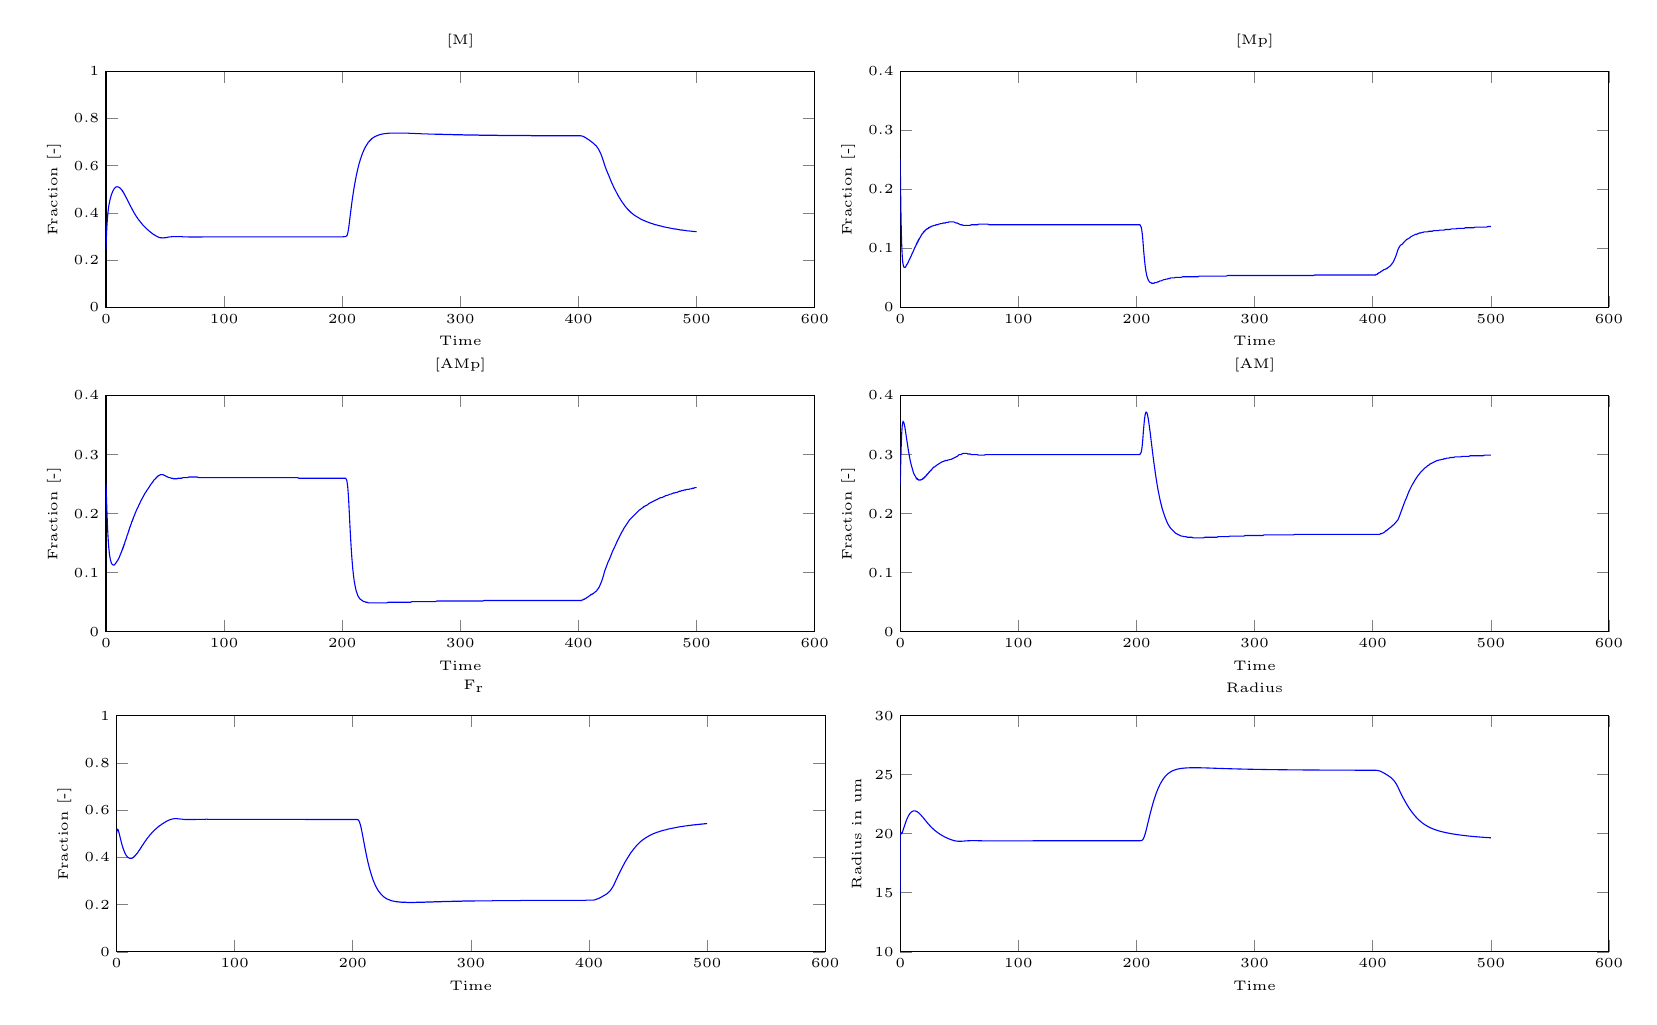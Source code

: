 % This file was created by matlab2tikz v0.3.3.
% Copyright (c) 2008--2013, Nico Schlömer <nico.schloemer@gmail.com>
% All rights reserved.
% 
% The latest updates can be retrieved from
%   http://www.mathworks.com/matlabcentral/fileexchange/22022-matlab2tikz
% where you can also make suggestions and rate matlab2tikz.
% 
% 
% 
\tiny 
\newlength\figureheight 
\newlength\figurewidth 
\setlength\figureheight{3 cm} 
\setlength\figurewidth{9 cm}
\begin{tikzpicture}

\begin{axis}[%
width=\figurewidth,
height=\figureheight,
scale only axis,
xmin=0,
xmax=600,
xlabel={Time},
ymin=0,
ymax=0.4,
ylabel={Fraction [-]},
name=plot3,
title={[AMp]}
]
\addplot [
color=blue,
solid,
forget plot
]
table[row sep=crcr]{
0 0.25\\
0.001 0.25\\
0.002 0.25\\
0.004 0.25\\
0.009 0.25\\
0.014 0.249\\
0.018 0.249\\
0.023 0.249\\
0.034 0.248\\
0.044 0.248\\
0.054 0.247\\
0.064 0.247\\
0.074 0.246\\
0.085 0.246\\
0.096 0.245\\
0.106 0.245\\
0.117 0.244\\
0.128 0.244\\
0.147 0.243\\
0.165 0.242\\
0.184 0.241\\
0.202 0.24\\
0.22 0.239\\
0.264 0.236\\
0.308 0.234\\
0.351 0.231\\
0.374 0.23\\
0.39 0.229\\
0.405 0.228\\
0.421 0.227\\
0.434 0.226\\
0.447 0.226\\
0.46 0.225\\
0.472 0.224\\
0.485 0.223\\
0.5 0.222\\
0.515 0.221\\
0.531 0.221\\
0.546 0.22\\
0.561 0.219\\
0.577 0.218\\
0.594 0.217\\
0.61 0.216\\
0.627 0.215\\
0.643 0.214\\
0.66 0.213\\
0.7 0.211\\
0.74 0.208\\
0.78 0.206\\
0.82 0.204\\
0.86 0.201\\
0.996 0.194\\
1.133 0.187\\
1.269 0.18\\
1.406 0.174\\
1.606 0.166\\
1.807 0.159\\
2.007 0.152\\
2.208 0.147\\
2.408 0.142\\
2.855 0.133\\
3.302 0.127\\
3.749 0.122\\
4.196 0.119\\
4.643 0.116\\
5.359 0.114\\
6.075 0.113\\
6.791 0.113\\
7.507 0.114\\
8.223 0.116\\
9.223 0.119\\
10.223 0.122\\
11.223 0.126\\
12.223 0.131\\
12.523 0.132\\
12.823 0.134\\
13.123 0.135\\
13.423 0.137\\
13.513 0.137\\
13.603 0.138\\
13.693 0.138\\
13.783 0.139\\
13.873 0.139\\
13.929 0.139\\
13.948 0.14\\
13.967 0.14\\
13.986 0.14\\
14.004 0.14\\
14.023 0.14\\
14.079 0.14\\
14.134 0.141\\
14.189 0.141\\
14.244 0.141\\
14.299 0.141\\
14.354 0.142\\
14.409 0.142\\
14.465 0.142\\
14.52 0.143\\
14.575 0.143\\
14.631 0.143\\
14.686 0.144\\
14.742 0.144\\
14.811 0.144\\
14.88 0.145\\
14.95 0.145\\
15.019 0.145\\
15.089 0.146\\
15.202 0.147\\
15.315 0.147\\
15.428 0.148\\
15.541 0.148\\
15.654 0.149\\
15.804 0.15\\
15.954 0.151\\
16.104 0.152\\
16.255 0.153\\
16.405 0.154\\
16.675 0.155\\
16.946 0.157\\
17.216 0.158\\
17.487 0.16\\
17.757 0.162\\
18.061 0.164\\
18.364 0.165\\
18.667 0.167\\
18.971 0.169\\
19.274 0.171\\
19.375 0.171\\
19.476 0.172\\
19.576 0.173\\
19.677 0.173\\
19.778 0.174\\
19.938 0.175\\
20.097 0.176\\
20.257 0.177\\
20.416 0.178\\
20.576 0.178\\
20.994 0.181\\
21.411 0.183\\
21.828 0.186\\
22.056 0.187\\
22.119 0.187\\
22.183 0.187\\
22.247 0.188\\
22.31 0.188\\
22.432 0.189\\
22.554 0.189\\
22.676 0.19\\
22.798 0.191\\
22.92 0.191\\
23.367 0.194\\
23.684 0.195\\
24 0.197\\
24.242 0.198\\
24.484 0.199\\
24.726 0.201\\
24.968 0.202\\
25.298 0.203\\
25.628 0.205\\
25.958 0.206\\
26.288 0.208\\
26.618 0.209\\
27.087 0.211\\
27.556 0.213\\
28.025 0.215\\
28.494 0.217\\
28.964 0.219\\
29.615 0.222\\
30.266 0.224\\
30.917 0.227\\
31.569 0.229\\
32.372 0.232\\
33.175 0.235\\
33.979 0.237\\
34.782 0.24\\
35.586 0.242\\
36.23 0.244\\
36.875 0.246\\
37.52 0.248\\
38.164 0.25\\
38.969 0.252\\
39.774 0.254\\
40.579 0.257\\
41.384 0.258\\
42.189 0.26\\
43.189 0.262\\
44.189 0.264\\
45.189 0.265\\
46.189 0.266\\
47.189 0.266\\
48.189 0.266\\
49.189 0.265\\
50.189 0.264\\
51.189 0.263\\
52.189 0.262\\
53.189 0.261\\
54.189 0.261\\
55.189 0.26\\
56.189 0.26\\
57.189 0.259\\
58.189 0.259\\
59.189 0.259\\
60.189 0.259\\
61.189 0.26\\
62.189 0.26\\
63.189 0.26\\
64.189 0.26\\
65.189 0.261\\
66.189 0.261\\
67.189 0.261\\
68.189 0.261\\
69.189 0.261\\
70.189 0.262\\
71.189 0.262\\
72.189 0.262\\
73.189 0.262\\
74.189 0.262\\
75.189 0.262\\
76.189 0.262\\
77.189 0.262\\
78.189 0.261\\
79.189 0.261\\
80.189 0.261\\
81.189 0.261\\
82.189 0.261\\
83.189 0.261\\
84.189 0.261\\
85.189 0.261\\
86.189 0.261\\
87.189 0.261\\
88.189 0.261\\
89.189 0.261\\
90.189 0.261\\
91.189 0.261\\
92.189 0.261\\
93.189 0.261\\
94.189 0.261\\
95.189 0.261\\
96.189 0.261\\
97.189 0.261\\
98.189 0.261\\
99.189 0.261\\
100.19 0.261\\
101.19 0.261\\
102.19 0.261\\
103.19 0.261\\
104.19 0.261\\
105.19 0.261\\
106.19 0.261\\
107.19 0.261\\
108.19 0.261\\
109.19 0.261\\
110.19 0.261\\
111.19 0.261\\
112.19 0.261\\
113.19 0.261\\
114.19 0.261\\
115.19 0.261\\
116.19 0.261\\
117.19 0.261\\
118.19 0.261\\
119.19 0.261\\
120.19 0.261\\
121.19 0.261\\
122.19 0.261\\
123.19 0.261\\
124.19 0.261\\
125.19 0.261\\
126.19 0.261\\
127.19 0.261\\
128.19 0.261\\
129.19 0.261\\
130.19 0.261\\
131.19 0.261\\
132.19 0.261\\
133.19 0.261\\
134.19 0.261\\
135.19 0.261\\
136.19 0.261\\
137.19 0.261\\
138.19 0.261\\
139.19 0.261\\
140.19 0.261\\
141.19 0.261\\
142.19 0.261\\
143.19 0.261\\
144.19 0.261\\
145.19 0.261\\
146.19 0.261\\
147.19 0.261\\
148.19 0.261\\
149.19 0.261\\
150.19 0.261\\
151.19 0.261\\
152.19 0.261\\
153.19 0.261\\
154.19 0.261\\
155.19 0.261\\
156.19 0.261\\
157.19 0.261\\
158.19 0.261\\
159.19 0.261\\
160.19 0.261\\
161.19 0.261\\
162.19 0.261\\
163.19 0.26\\
164.19 0.26\\
165.19 0.26\\
166.19 0.26\\
167.19 0.26\\
168.19 0.26\\
169.19 0.26\\
170.19 0.26\\
171.19 0.26\\
172.19 0.26\\
173.19 0.26\\
174.19 0.26\\
175.19 0.26\\
176.19 0.26\\
177.19 0.26\\
178.19 0.26\\
179.19 0.26\\
180.19 0.26\\
181.19 0.26\\
182.19 0.26\\
183.19 0.26\\
184.19 0.26\\
185.19 0.26\\
186.19 0.26\\
187.19 0.26\\
188.19 0.26\\
189.19 0.26\\
190.19 0.26\\
191.19 0.26\\
192.19 0.26\\
193.19 0.26\\
194.19 0.26\\
195.19 0.26\\
196.19 0.26\\
196.81 0.26\\
197.25 0.26\\
197.57 0.26\\
197.82 0.26\\
198.03 0.26\\
198.24 0.26\\
198.38 0.26\\
198.52 0.26\\
198.63 0.26\\
198.74 0.26\\
198.83 0.26\\
198.92 0.26\\
199.01 0.26\\
199.17 0.26\\
199.32 0.26\\
199.47 0.26\\
199.62 0.26\\
199.84 0.26\\
200.07 0.26\\
200.29 0.26\\
200.51 0.26\\
200.69 0.26\\
200.87 0.26\\
201.05 0.26\\
201.23 0.26\\
201.42 0.26\\
201.6 0.26\\
201.79 0.26\\
201.97 0.26\\
202.15 0.26\\
202.34 0.26\\
202.63 0.26\\
202.92 0.26\\
203.21 0.259\\
203.5 0.258\\
203.79 0.257\\
204.09 0.254\\
204.39 0.25\\
204.69 0.245\\
204.94 0.239\\
205.19 0.232\\
205.44 0.224\\
205.68 0.215\\
205.85 0.208\\
206.02 0.202\\
206.19 0.195\\
206.36 0.188\\
206.6 0.178\\
206.84 0.169\\
207.08 0.16\\
207.32 0.152\\
207.65 0.141\\
207.99 0.131\\
208.32 0.122\\
208.65 0.114\\
208.99 0.106\\
209.66 0.094\\
210.18 0.086\\
210.7 0.08\\
211.22 0.075\\
211.74 0.07\\
212.26 0.067\\
212.9 0.063\\
213.54 0.06\\
214.18 0.058\\
214.82 0.056\\
215.46 0.055\\
216.16 0.054\\
216.87 0.053\\
217.57 0.052\\
218.27 0.051\\
218.98 0.051\\
219.98 0.05\\
220.98 0.05\\
221.98 0.049\\
222.98 0.049\\
223.98 0.049\\
224.98 0.049\\
225.98 0.049\\
226.98 0.049\\
227.98 0.049\\
228.98 0.049\\
229.98 0.049\\
230.98 0.049\\
231.98 0.049\\
232.98 0.049\\
233.98 0.049\\
234.98 0.049\\
235.98 0.049\\
236.98 0.049\\
237.98 0.049\\
238.98 0.05\\
239.98 0.05\\
240.98 0.05\\
241.98 0.05\\
242.98 0.05\\
243.98 0.05\\
244.98 0.05\\
245.98 0.05\\
246.98 0.05\\
247.98 0.05\\
248.98 0.05\\
249.98 0.05\\
250.98 0.05\\
251.98 0.05\\
252.98 0.05\\
253.98 0.05\\
254.98 0.05\\
255.98 0.05\\
256.98 0.05\\
257.98 0.05\\
258.98 0.051\\
259.98 0.051\\
260.98 0.051\\
261.98 0.051\\
262.98 0.051\\
263.98 0.051\\
264.98 0.051\\
265.98 0.051\\
266.98 0.051\\
267.98 0.051\\
268.98 0.051\\
269.98 0.051\\
270.98 0.051\\
271.98 0.051\\
272.98 0.051\\
273.98 0.051\\
274.98 0.051\\
275.98 0.051\\
276.98 0.051\\
277.98 0.051\\
278.98 0.051\\
279.98 0.052\\
280.98 0.052\\
281.98 0.052\\
282.98 0.052\\
283.98 0.052\\
284.98 0.052\\
285.98 0.052\\
286.98 0.052\\
287.98 0.052\\
288.98 0.052\\
289.98 0.052\\
290.98 0.052\\
291.98 0.052\\
292.98 0.052\\
293.98 0.052\\
294.98 0.052\\
295.98 0.052\\
296.98 0.052\\
297.98 0.052\\
298.98 0.052\\
299.98 0.052\\
300.98 0.052\\
301.98 0.052\\
302.98 0.052\\
303.98 0.052\\
304.98 0.052\\
305.98 0.052\\
306.98 0.052\\
307.98 0.052\\
308.98 0.052\\
309.98 0.052\\
310.98 0.052\\
311.98 0.052\\
312.98 0.052\\
313.98 0.052\\
314.98 0.052\\
315.98 0.052\\
316.98 0.052\\
317.98 0.052\\
318.98 0.052\\
319.98 0.053\\
320.98 0.053\\
321.98 0.053\\
322.98 0.053\\
323.98 0.053\\
324.98 0.053\\
325.98 0.053\\
326.98 0.053\\
327.98 0.053\\
328.98 0.053\\
329.98 0.053\\
330.98 0.053\\
331.98 0.053\\
332.98 0.053\\
333.98 0.053\\
334.98 0.053\\
335.98 0.053\\
336.98 0.053\\
337.98 0.053\\
338.98 0.053\\
339.98 0.053\\
340.98 0.053\\
341.98 0.053\\
342.98 0.053\\
343.98 0.053\\
344.98 0.053\\
345.98 0.053\\
346.98 0.053\\
347.98 0.053\\
348.98 0.053\\
349.98 0.053\\
350.98 0.053\\
351.98 0.053\\
352.98 0.053\\
353.98 0.053\\
354.98 0.053\\
355.98 0.053\\
356.98 0.053\\
357.98 0.053\\
358.98 0.053\\
359.98 0.053\\
360.98 0.053\\
361.98 0.053\\
362.98 0.053\\
363.98 0.053\\
364.98 0.053\\
365.98 0.053\\
366.98 0.053\\
367.98 0.053\\
368.98 0.053\\
369.98 0.053\\
370.98 0.053\\
371.98 0.053\\
372.98 0.053\\
373.98 0.053\\
374.98 0.053\\
375.98 0.053\\
376.98 0.053\\
377.98 0.053\\
378.98 0.053\\
379.98 0.053\\
380.98 0.053\\
381.98 0.053\\
382.98 0.053\\
383.98 0.053\\
384.98 0.053\\
385.98 0.053\\
386.98 0.053\\
387.98 0.053\\
388.98 0.053\\
389.98 0.053\\
390.98 0.053\\
391.98 0.053\\
392.98 0.053\\
393.98 0.053\\
394.98 0.053\\
395.98 0.053\\
396.98 0.053\\
397.98 0.053\\
398.44 0.053\\
398.8 0.053\\
399.07 0.053\\
399.35 0.053\\
399.55 0.053\\
399.76 0.053\\
399.96 0.053\\
400.26 0.053\\
400.34 0.053\\
400.43 0.053\\
400.52 0.053\\
400.61 0.053\\
400.92 0.053\\
401.24 0.053\\
401.56 0.053\\
401.87 0.053\\
402.11 0.053\\
402.35 0.053\\
402.59 0.053\\
402.83 0.053\\
403.14 0.054\\
403.45 0.054\\
403.77 0.054\\
404.08 0.054\\
404.39 0.055\\
404.93 0.055\\
405.47 0.056\\
406.02 0.056\\
406.56 0.057\\
407.1 0.058\\
408.1 0.059\\
408.77 0.06\\
409.43 0.061\\
410.1 0.062\\
410.61 0.063\\
411.12 0.063\\
411.63 0.064\\
412.15 0.064\\
412.66 0.065\\
413.31 0.066\\
413.95 0.067\\
414.6 0.068\\
415.25 0.069\\
415.9 0.071\\
416.77 0.073\\
417.65 0.076\\
418.52 0.08\\
419.4 0.084\\
420.28 0.089\\
421.2 0.095\\
422.12 0.102\\
423.04 0.107\\
423.96 0.112\\
424.89 0.117\\
425.81 0.121\\
426.73 0.125\\
427.68 0.13\\
428.64 0.135\\
429.59 0.139\\
430.55 0.143\\
431.5 0.147\\
432.5 0.152\\
433.5 0.156\\
434.5 0.16\\
435.5 0.164\\
436.5 0.168\\
437.5 0.171\\
438.5 0.175\\
439.5 0.178\\
440.5 0.181\\
441.5 0.184\\
442.5 0.187\\
443.5 0.19\\
444.5 0.192\\
445.5 0.194\\
446.5 0.196\\
447.5 0.198\\
448.5 0.2\\
449.5 0.202\\
450.5 0.204\\
451.5 0.206\\
452.5 0.207\\
453.5 0.209\\
454.5 0.21\\
455.5 0.212\\
456.5 0.213\\
457.5 0.214\\
458.5 0.215\\
459.5 0.217\\
460.5 0.218\\
461.5 0.219\\
462.5 0.22\\
463.5 0.221\\
464.5 0.222\\
465.5 0.223\\
466.5 0.224\\
467.5 0.225\\
468.5 0.226\\
469.5 0.227\\
470.5 0.227\\
471.5 0.228\\
472.5 0.229\\
473.5 0.23\\
474.5 0.231\\
475.5 0.231\\
476.5 0.232\\
477.5 0.233\\
478.5 0.233\\
479.5 0.234\\
480.5 0.235\\
481.5 0.235\\
482.5 0.236\\
483.5 0.236\\
484.5 0.237\\
485.5 0.238\\
486.5 0.238\\
487.5 0.239\\
488.5 0.239\\
489.5 0.24\\
490.5 0.24\\
491.5 0.241\\
492.5 0.241\\
493.5 0.241\\
494.5 0.242\\
495.5 0.242\\
496.5 0.243\\
497.5 0.243\\
498.5 0.244\\
499.5 0.244\\
500 0.244\\
};
\end{axis}

\begin{axis}[%
width=\figurewidth,
height=\figureheight,
scale only axis,
xmin=0,
xmax=600,
xlabel={Time},
ymin=0,
ymax=1,
ylabel={Fraction [-]},
name=plot1,
at=(plot3.above north west),
anchor=below south west,
title={[M]}
]
\addplot [
color=blue,
solid,
forget plot
]
table[row sep=crcr]{
0 0.25\\
0.001 0.25\\
0.002 0.25\\
0.004 0.251\\
0.009 0.251\\
0.014 0.252\\
0.018 0.253\\
0.023 0.253\\
0.034 0.255\\
0.044 0.256\\
0.054 0.258\\
0.064 0.259\\
0.074 0.261\\
0.085 0.262\\
0.096 0.264\\
0.106 0.265\\
0.117 0.267\\
0.128 0.268\\
0.147 0.271\\
0.165 0.273\\
0.184 0.275\\
0.202 0.278\\
0.22 0.28\\
0.264 0.286\\
0.308 0.291\\
0.351 0.296\\
0.374 0.299\\
0.39 0.301\\
0.405 0.303\\
0.421 0.305\\
0.434 0.306\\
0.447 0.308\\
0.46 0.309\\
0.472 0.31\\
0.485 0.312\\
0.5 0.313\\
0.515 0.315\\
0.531 0.317\\
0.546 0.318\\
0.561 0.32\\
0.577 0.322\\
0.594 0.323\\
0.61 0.325\\
0.627 0.327\\
0.643 0.328\\
0.66 0.33\\
0.7 0.334\\
0.74 0.338\\
0.78 0.341\\
0.82 0.345\\
0.86 0.348\\
0.996 0.359\\
1.133 0.369\\
1.269 0.378\\
1.406 0.387\\
1.606 0.398\\
1.807 0.407\\
2.007 0.415\\
2.208 0.423\\
2.408 0.43\\
2.855 0.442\\
3.302 0.453\\
3.749 0.462\\
4.196 0.47\\
4.643 0.478\\
5.359 0.487\\
6.075 0.495\\
6.791 0.501\\
7.507 0.506\\
8.223 0.509\\
9.223 0.511\\
10.223 0.51\\
11.223 0.508\\
12.223 0.504\\
12.523 0.502\\
12.823 0.501\\
13.123 0.499\\
13.423 0.497\\
13.513 0.496\\
13.603 0.496\\
13.693 0.495\\
13.783 0.494\\
13.873 0.494\\
13.929 0.493\\
13.948 0.493\\
13.967 0.493\\
13.986 0.493\\
14.004 0.493\\
14.023 0.492\\
14.079 0.492\\
14.134 0.492\\
14.189 0.491\\
14.244 0.491\\
14.299 0.49\\
14.354 0.49\\
14.409 0.49\\
14.465 0.489\\
14.52 0.489\\
14.575 0.488\\
14.631 0.488\\
14.686 0.487\\
14.742 0.487\\
14.811 0.486\\
14.88 0.486\\
14.95 0.485\\
15.019 0.485\\
15.089 0.484\\
15.202 0.483\\
15.315 0.482\\
15.428 0.481\\
15.541 0.48\\
15.654 0.479\\
15.804 0.478\\
15.954 0.476\\
16.104 0.475\\
16.255 0.473\\
16.405 0.472\\
16.675 0.469\\
16.946 0.467\\
17.216 0.464\\
17.487 0.462\\
17.757 0.459\\
18.061 0.456\\
18.364 0.453\\
18.667 0.45\\
18.971 0.447\\
19.274 0.444\\
19.375 0.443\\
19.476 0.442\\
19.576 0.441\\
19.677 0.44\\
19.778 0.439\\
19.938 0.437\\
20.097 0.435\\
20.257 0.434\\
20.416 0.432\\
20.576 0.431\\
20.994 0.427\\
21.411 0.423\\
21.828 0.419\\
22.056 0.416\\
22.119 0.416\\
22.183 0.415\\
22.247 0.415\\
22.31 0.414\\
22.432 0.413\\
22.554 0.412\\
22.676 0.411\\
22.798 0.41\\
22.92 0.409\\
23.367 0.405\\
23.684 0.402\\
24 0.399\\
24.242 0.397\\
24.484 0.395\\
24.726 0.393\\
24.968 0.391\\
25.298 0.389\\
25.628 0.386\\
25.958 0.383\\
26.288 0.381\\
26.618 0.379\\
27.087 0.375\\
27.556 0.372\\
28.025 0.369\\
28.494 0.366\\
28.964 0.363\\
29.615 0.359\\
30.266 0.355\\
30.917 0.351\\
31.569 0.347\\
32.372 0.343\\
33.175 0.339\\
33.979 0.335\\
34.782 0.331\\
35.586 0.328\\
36.23 0.325\\
36.875 0.322\\
37.52 0.32\\
38.164 0.317\\
38.969 0.314\\
39.774 0.311\\
40.579 0.308\\
41.384 0.306\\
42.189 0.303\\
43.189 0.301\\
44.189 0.298\\
45.189 0.296\\
46.189 0.295\\
47.189 0.295\\
48.189 0.294\\
49.189 0.295\\
50.189 0.295\\
51.189 0.296\\
52.189 0.297\\
53.189 0.298\\
54.189 0.299\\
55.189 0.299\\
56.189 0.3\\
57.189 0.3\\
58.189 0.3\\
59.189 0.3\\
60.189 0.3\\
61.189 0.3\\
62.189 0.3\\
63.189 0.3\\
64.189 0.3\\
65.189 0.299\\
66.189 0.299\\
67.189 0.299\\
68.189 0.299\\
69.189 0.299\\
70.189 0.298\\
71.189 0.298\\
72.189 0.298\\
73.189 0.298\\
74.189 0.298\\
75.189 0.298\\
76.189 0.298\\
77.189 0.298\\
78.189 0.298\\
79.189 0.298\\
80.189 0.298\\
81.189 0.298\\
82.189 0.299\\
83.189 0.299\\
84.189 0.299\\
85.189 0.299\\
86.189 0.299\\
87.189 0.299\\
88.189 0.299\\
89.189 0.299\\
90.189 0.299\\
91.189 0.299\\
92.189 0.299\\
93.189 0.299\\
94.189 0.299\\
95.189 0.299\\
96.189 0.299\\
97.189 0.299\\
98.189 0.299\\
99.189 0.299\\
100.19 0.299\\
101.19 0.299\\
102.19 0.299\\
103.19 0.299\\
104.19 0.299\\
105.19 0.299\\
106.19 0.299\\
107.19 0.299\\
108.19 0.299\\
109.19 0.299\\
110.19 0.299\\
111.19 0.299\\
112.19 0.299\\
113.19 0.299\\
114.19 0.299\\
115.19 0.299\\
116.19 0.299\\
117.19 0.299\\
118.19 0.299\\
119.19 0.299\\
120.19 0.299\\
121.19 0.299\\
122.19 0.299\\
123.19 0.299\\
124.19 0.299\\
125.19 0.299\\
126.19 0.299\\
127.19 0.299\\
128.19 0.299\\
129.19 0.299\\
130.19 0.299\\
131.19 0.299\\
132.19 0.299\\
133.19 0.299\\
134.19 0.299\\
135.19 0.299\\
136.19 0.299\\
137.19 0.299\\
138.19 0.299\\
139.19 0.299\\
140.19 0.299\\
141.19 0.299\\
142.19 0.299\\
143.19 0.299\\
144.19 0.299\\
145.19 0.299\\
146.19 0.299\\
147.19 0.299\\
148.19 0.299\\
149.19 0.299\\
150.19 0.299\\
151.19 0.299\\
152.19 0.299\\
153.19 0.299\\
154.19 0.299\\
155.19 0.299\\
156.19 0.299\\
157.19 0.299\\
158.19 0.299\\
159.19 0.299\\
160.19 0.299\\
161.19 0.299\\
162.19 0.299\\
163.19 0.299\\
164.19 0.299\\
165.19 0.299\\
166.19 0.299\\
167.19 0.299\\
168.19 0.299\\
169.19 0.299\\
170.19 0.299\\
171.19 0.299\\
172.19 0.299\\
173.19 0.299\\
174.19 0.299\\
175.19 0.299\\
176.19 0.299\\
177.19 0.299\\
178.19 0.299\\
179.19 0.299\\
180.19 0.299\\
181.19 0.299\\
182.19 0.299\\
183.19 0.299\\
184.19 0.299\\
185.19 0.299\\
186.19 0.299\\
187.19 0.299\\
188.19 0.299\\
189.19 0.299\\
190.19 0.299\\
191.19 0.299\\
192.19 0.299\\
193.19 0.299\\
194.19 0.299\\
195.19 0.299\\
196.19 0.299\\
196.81 0.299\\
197.25 0.299\\
197.57 0.299\\
197.82 0.299\\
198.03 0.299\\
198.24 0.299\\
198.38 0.299\\
198.52 0.299\\
198.63 0.299\\
198.74 0.299\\
198.83 0.299\\
198.92 0.299\\
199.01 0.299\\
199.17 0.299\\
199.32 0.299\\
199.47 0.299\\
199.62 0.299\\
199.84 0.299\\
200.07 0.299\\
200.29 0.299\\
200.51 0.299\\
200.69 0.299\\
200.87 0.299\\
201.05 0.299\\
201.23 0.3\\
201.42 0.3\\
201.6 0.3\\
201.79 0.3\\
201.97 0.3\\
202.15 0.3\\
202.34 0.3\\
202.63 0.3\\
202.92 0.3\\
203.21 0.301\\
203.5 0.302\\
203.79 0.303\\
204.09 0.305\\
204.39 0.309\\
204.69 0.314\\
204.94 0.32\\
205.19 0.327\\
205.44 0.335\\
205.68 0.344\\
205.85 0.35\\
206.02 0.357\\
206.19 0.364\\
206.36 0.371\\
206.6 0.381\\
206.84 0.391\\
207.08 0.4\\
207.32 0.41\\
207.65 0.423\\
207.99 0.436\\
208.32 0.449\\
208.65 0.461\\
208.99 0.472\\
209.66 0.494\\
210.18 0.51\\
210.7 0.525\\
211.22 0.539\\
211.74 0.553\\
212.26 0.565\\
212.9 0.58\\
213.54 0.593\\
214.18 0.606\\
214.82 0.617\\
215.46 0.628\\
216.16 0.638\\
216.87 0.648\\
217.57 0.657\\
218.27 0.665\\
218.98 0.673\\
219.98 0.682\\
220.98 0.69\\
221.98 0.698\\
222.98 0.704\\
223.98 0.709\\
224.98 0.714\\
225.98 0.718\\
226.98 0.721\\
227.98 0.724\\
228.98 0.726\\
229.98 0.728\\
230.98 0.73\\
231.98 0.732\\
232.98 0.733\\
233.98 0.734\\
234.98 0.735\\
235.98 0.736\\
236.98 0.736\\
237.98 0.737\\
238.98 0.737\\
239.98 0.738\\
240.98 0.738\\
241.98 0.738\\
242.98 0.738\\
243.98 0.738\\
244.98 0.738\\
245.98 0.738\\
246.98 0.738\\
247.98 0.738\\
248.98 0.738\\
249.98 0.738\\
250.98 0.738\\
251.98 0.738\\
252.98 0.738\\
253.98 0.738\\
254.98 0.738\\
255.98 0.738\\
256.98 0.737\\
257.98 0.737\\
258.98 0.737\\
259.98 0.737\\
260.98 0.737\\
261.98 0.736\\
262.98 0.736\\
263.98 0.736\\
264.98 0.736\\
265.98 0.736\\
266.98 0.735\\
267.98 0.735\\
268.98 0.735\\
269.98 0.735\\
270.98 0.735\\
271.98 0.735\\
272.98 0.734\\
273.98 0.734\\
274.98 0.734\\
275.98 0.734\\
276.98 0.734\\
277.98 0.734\\
278.98 0.733\\
279.98 0.733\\
280.98 0.733\\
281.98 0.733\\
282.98 0.733\\
283.98 0.733\\
284.98 0.733\\
285.98 0.732\\
286.98 0.732\\
287.98 0.732\\
288.98 0.732\\
289.98 0.732\\
290.98 0.732\\
291.98 0.732\\
292.98 0.732\\
293.98 0.731\\
294.98 0.731\\
295.98 0.731\\
296.98 0.731\\
297.98 0.731\\
298.98 0.731\\
299.98 0.731\\
300.98 0.731\\
301.98 0.731\\
302.98 0.73\\
303.98 0.73\\
304.98 0.73\\
305.98 0.73\\
306.98 0.73\\
307.98 0.73\\
308.98 0.73\\
309.98 0.73\\
310.98 0.73\\
311.98 0.73\\
312.98 0.73\\
313.98 0.73\\
314.98 0.73\\
315.98 0.729\\
316.98 0.729\\
317.98 0.729\\
318.98 0.729\\
319.98 0.729\\
320.98 0.729\\
321.98 0.729\\
322.98 0.729\\
323.98 0.729\\
324.98 0.729\\
325.98 0.729\\
326.98 0.729\\
327.98 0.729\\
328.98 0.729\\
329.98 0.729\\
330.98 0.729\\
331.98 0.728\\
332.98 0.728\\
333.98 0.728\\
334.98 0.728\\
335.98 0.728\\
336.98 0.728\\
337.98 0.728\\
338.98 0.728\\
339.98 0.728\\
340.98 0.728\\
341.98 0.728\\
342.98 0.728\\
343.98 0.728\\
344.98 0.728\\
345.98 0.728\\
346.98 0.728\\
347.98 0.728\\
348.98 0.728\\
349.98 0.728\\
350.98 0.728\\
351.98 0.728\\
352.98 0.728\\
353.98 0.728\\
354.98 0.728\\
355.98 0.728\\
356.98 0.728\\
357.98 0.728\\
358.98 0.728\\
359.98 0.727\\
360.98 0.727\\
361.98 0.727\\
362.98 0.727\\
363.98 0.727\\
364.98 0.727\\
365.98 0.727\\
366.98 0.727\\
367.98 0.727\\
368.98 0.727\\
369.98 0.727\\
370.98 0.727\\
371.98 0.727\\
372.98 0.727\\
373.98 0.727\\
374.98 0.727\\
375.98 0.727\\
376.98 0.727\\
377.98 0.727\\
378.98 0.727\\
379.98 0.727\\
380.98 0.727\\
381.98 0.727\\
382.98 0.727\\
383.98 0.727\\
384.98 0.727\\
385.98 0.727\\
386.98 0.727\\
387.98 0.727\\
388.98 0.727\\
389.98 0.727\\
390.98 0.727\\
391.98 0.727\\
392.98 0.727\\
393.98 0.727\\
394.98 0.727\\
395.98 0.727\\
396.98 0.727\\
397.98 0.727\\
398.44 0.727\\
398.8 0.727\\
399.07 0.727\\
399.35 0.727\\
399.55 0.727\\
399.76 0.727\\
399.96 0.727\\
400.26 0.727\\
400.34 0.727\\
400.43 0.727\\
400.52 0.727\\
400.61 0.727\\
400.92 0.727\\
401.24 0.727\\
401.56 0.727\\
401.87 0.727\\
402.11 0.726\\
402.35 0.726\\
402.59 0.726\\
402.83 0.726\\
403.14 0.725\\
403.45 0.725\\
403.77 0.724\\
404.08 0.724\\
404.39 0.723\\
404.93 0.722\\
405.47 0.72\\
406.02 0.719\\
406.56 0.717\\
407.1 0.715\\
408.1 0.712\\
408.77 0.71\\
409.43 0.707\\
410.1 0.705\\
410.61 0.703\\
411.12 0.701\\
411.63 0.699\\
412.15 0.697\\
412.66 0.695\\
413.31 0.692\\
413.95 0.689\\
414.6 0.686\\
415.25 0.683\\
415.9 0.678\\
416.77 0.672\\
417.65 0.664\\
418.52 0.655\\
419.4 0.645\\
420.28 0.633\\
421.2 0.619\\
422.12 0.604\\
423.04 0.591\\
423.96 0.579\\
424.89 0.568\\
425.81 0.557\\
426.73 0.546\\
427.68 0.534\\
428.64 0.523\\
429.59 0.513\\
430.55 0.503\\
431.5 0.494\\
432.5 0.484\\
433.5 0.475\\
434.5 0.466\\
435.5 0.458\\
436.5 0.45\\
437.5 0.443\\
438.5 0.436\\
439.5 0.429\\
440.5 0.423\\
441.5 0.417\\
442.5 0.412\\
443.5 0.407\\
444.5 0.402\\
445.5 0.398\\
446.5 0.394\\
447.5 0.39\\
448.5 0.387\\
449.5 0.384\\
450.5 0.381\\
451.5 0.378\\
452.5 0.375\\
453.5 0.372\\
454.5 0.37\\
455.5 0.368\\
456.5 0.366\\
457.5 0.363\\
458.5 0.362\\
459.5 0.36\\
460.5 0.358\\
461.5 0.356\\
462.5 0.355\\
463.5 0.353\\
464.5 0.351\\
465.5 0.35\\
466.5 0.349\\
467.5 0.347\\
468.5 0.346\\
469.5 0.345\\
470.5 0.344\\
471.5 0.342\\
472.5 0.341\\
473.5 0.34\\
474.5 0.339\\
475.5 0.338\\
476.5 0.337\\
477.5 0.336\\
478.5 0.335\\
479.5 0.334\\
480.5 0.333\\
481.5 0.332\\
482.5 0.332\\
483.5 0.331\\
484.5 0.33\\
485.5 0.329\\
486.5 0.328\\
487.5 0.328\\
488.5 0.327\\
489.5 0.326\\
490.5 0.326\\
491.5 0.325\\
492.5 0.324\\
493.5 0.324\\
494.5 0.323\\
495.5 0.323\\
496.5 0.322\\
497.5 0.322\\
498.5 0.321\\
499.5 0.321\\
500 0.32\\
};
\end{axis}

\begin{axis}[%
width=\figurewidth,
height=\figureheight,
scale only axis,
xmin=0,
xmax=600,
xlabel={Time},
ymin=0,
ymax=0.4,
ylabel={Fraction [-]},
name=plot2,
at=(plot1.right of south east),
anchor=left of south west,
title={[Mp]}
]
\addplot [
color=blue,
solid,
forget plot
]
table[row sep=crcr]{
0 0.25\\
0.001 0.25\\
0.002 0.25\\
0.004 0.249\\
0.009 0.248\\
0.014 0.247\\
0.018 0.246\\
0.023 0.245\\
0.034 0.244\\
0.044 0.242\\
0.054 0.24\\
0.064 0.238\\
0.074 0.236\\
0.085 0.234\\
0.096 0.232\\
0.106 0.23\\
0.117 0.228\\
0.128 0.226\\
0.147 0.223\\
0.165 0.22\\
0.184 0.217\\
0.202 0.214\\
0.22 0.211\\
0.264 0.204\\
0.308 0.197\\
0.351 0.191\\
0.374 0.187\\
0.39 0.185\\
0.405 0.183\\
0.421 0.181\\
0.434 0.179\\
0.447 0.177\\
0.46 0.176\\
0.472 0.174\\
0.485 0.172\\
0.5 0.17\\
0.515 0.169\\
0.531 0.167\\
0.546 0.165\\
0.561 0.163\\
0.577 0.161\\
0.594 0.159\\
0.61 0.157\\
0.627 0.156\\
0.643 0.154\\
0.66 0.152\\
0.7 0.148\\
0.74 0.144\\
0.78 0.14\\
0.82 0.136\\
0.86 0.133\\
0.996 0.122\\
1.133 0.112\\
1.269 0.104\\
1.406 0.098\\
1.606 0.09\\
1.807 0.083\\
2.007 0.079\\
2.208 0.075\\
2.408 0.073\\
2.855 0.069\\
3.302 0.068\\
3.749 0.068\\
4.196 0.068\\
4.643 0.069\\
5.359 0.072\\
6.075 0.074\\
6.791 0.077\\
7.507 0.08\\
8.223 0.083\\
9.223 0.087\\
10.223 0.092\\
11.223 0.096\\
12.223 0.101\\
12.523 0.102\\
12.823 0.103\\
13.123 0.104\\
13.423 0.106\\
13.513 0.106\\
13.603 0.107\\
13.693 0.107\\
13.783 0.107\\
13.873 0.108\\
13.929 0.108\\
13.948 0.108\\
13.967 0.108\\
13.986 0.108\\
14.004 0.108\\
14.023 0.108\\
14.079 0.108\\
14.134 0.109\\
14.189 0.109\\
14.244 0.109\\
14.299 0.109\\
14.354 0.11\\
14.409 0.11\\
14.465 0.11\\
14.52 0.11\\
14.575 0.11\\
14.631 0.111\\
14.686 0.111\\
14.742 0.111\\
14.811 0.111\\
14.88 0.112\\
14.95 0.112\\
15.019 0.112\\
15.089 0.113\\
15.202 0.113\\
15.315 0.113\\
15.428 0.114\\
15.541 0.114\\
15.654 0.115\\
15.804 0.115\\
15.954 0.116\\
16.104 0.116\\
16.255 0.117\\
16.405 0.117\\
16.675 0.118\\
16.946 0.119\\
17.216 0.12\\
17.487 0.121\\
17.757 0.122\\
18.061 0.123\\
18.364 0.124\\
18.667 0.125\\
18.971 0.125\\
19.274 0.126\\
19.375 0.127\\
19.476 0.127\\
19.576 0.127\\
19.677 0.127\\
19.778 0.128\\
19.938 0.128\\
20.097 0.128\\
20.257 0.129\\
20.416 0.129\\
20.576 0.129\\
20.994 0.13\\
21.411 0.131\\
21.828 0.132\\
22.056 0.132\\
22.119 0.132\\
22.183 0.132\\
22.247 0.132\\
22.31 0.132\\
22.432 0.133\\
22.554 0.133\\
22.676 0.133\\
22.798 0.133\\
22.92 0.133\\
23.367 0.134\\
23.684 0.134\\
24 0.135\\
24.242 0.135\\
24.484 0.135\\
24.726 0.136\\
24.968 0.136\\
25.298 0.136\\
25.628 0.136\\
25.958 0.137\\
26.288 0.137\\
26.618 0.137\\
27.087 0.138\\
27.556 0.138\\
28.025 0.138\\
28.494 0.139\\
28.964 0.139\\
29.615 0.139\\
30.266 0.14\\
30.917 0.14\\
31.569 0.14\\
32.372 0.141\\
33.175 0.141\\
33.979 0.142\\
34.782 0.142\\
35.586 0.142\\
36.23 0.143\\
36.875 0.143\\
37.52 0.143\\
38.164 0.143\\
38.969 0.144\\
39.774 0.144\\
40.579 0.144\\
41.384 0.145\\
42.189 0.145\\
43.189 0.145\\
44.189 0.145\\
45.189 0.145\\
46.189 0.144\\
47.189 0.143\\
48.189 0.143\\
49.189 0.142\\
50.189 0.141\\
51.189 0.14\\
52.189 0.14\\
53.189 0.139\\
54.189 0.139\\
55.189 0.139\\
56.189 0.139\\
57.189 0.139\\
58.189 0.139\\
59.189 0.139\\
60.189 0.14\\
61.189 0.14\\
62.189 0.14\\
63.189 0.14\\
64.189 0.14\\
65.189 0.14\\
66.189 0.141\\
67.189 0.141\\
68.189 0.141\\
69.189 0.141\\
70.189 0.141\\
71.189 0.141\\
72.189 0.141\\
73.189 0.141\\
74.189 0.141\\
75.189 0.14\\
76.189 0.14\\
77.189 0.14\\
78.189 0.14\\
79.189 0.14\\
80.189 0.14\\
81.189 0.14\\
82.189 0.14\\
83.189 0.14\\
84.189 0.14\\
85.189 0.14\\
86.189 0.14\\
87.189 0.14\\
88.189 0.14\\
89.189 0.14\\
90.189 0.14\\
91.189 0.14\\
92.189 0.14\\
93.189 0.14\\
94.189 0.14\\
95.189 0.14\\
96.189 0.14\\
97.189 0.14\\
98.189 0.14\\
99.189 0.14\\
100.19 0.14\\
101.19 0.14\\
102.19 0.14\\
103.19 0.14\\
104.19 0.14\\
105.19 0.14\\
106.19 0.14\\
107.19 0.14\\
108.19 0.14\\
109.19 0.14\\
110.19 0.14\\
111.19 0.14\\
112.19 0.14\\
113.19 0.14\\
114.19 0.14\\
115.19 0.14\\
116.19 0.14\\
117.19 0.14\\
118.19 0.14\\
119.19 0.14\\
120.19 0.14\\
121.19 0.14\\
122.19 0.14\\
123.19 0.14\\
124.19 0.14\\
125.19 0.14\\
126.19 0.14\\
127.19 0.14\\
128.19 0.14\\
129.19 0.14\\
130.19 0.14\\
131.19 0.14\\
132.19 0.14\\
133.19 0.14\\
134.19 0.14\\
135.19 0.14\\
136.19 0.14\\
137.19 0.14\\
138.19 0.14\\
139.19 0.14\\
140.19 0.14\\
141.19 0.14\\
142.19 0.14\\
143.19 0.14\\
144.19 0.14\\
145.19 0.14\\
146.19 0.14\\
147.19 0.14\\
148.19 0.14\\
149.19 0.14\\
150.19 0.14\\
151.19 0.14\\
152.19 0.14\\
153.19 0.14\\
154.19 0.14\\
155.19 0.14\\
156.19 0.14\\
157.19 0.14\\
158.19 0.14\\
159.19 0.14\\
160.19 0.14\\
161.19 0.14\\
162.19 0.14\\
163.19 0.14\\
164.19 0.14\\
165.19 0.14\\
166.19 0.14\\
167.19 0.14\\
168.19 0.14\\
169.19 0.14\\
170.19 0.14\\
171.19 0.14\\
172.19 0.14\\
173.19 0.14\\
174.19 0.14\\
175.19 0.14\\
176.19 0.14\\
177.19 0.14\\
178.19 0.14\\
179.19 0.14\\
180.19 0.14\\
181.19 0.14\\
182.19 0.14\\
183.19 0.14\\
184.19 0.14\\
185.19 0.14\\
186.19 0.14\\
187.19 0.14\\
188.19 0.14\\
189.19 0.14\\
190.19 0.14\\
191.19 0.14\\
192.19 0.14\\
193.19 0.14\\
194.19 0.14\\
195.19 0.14\\
196.19 0.14\\
196.81 0.14\\
197.25 0.14\\
197.57 0.14\\
197.82 0.14\\
198.03 0.14\\
198.24 0.14\\
198.38 0.14\\
198.52 0.14\\
198.63 0.14\\
198.74 0.14\\
198.83 0.14\\
198.92 0.14\\
199.01 0.14\\
199.17 0.14\\
199.32 0.14\\
199.47 0.14\\
199.62 0.14\\
199.84 0.14\\
200.07 0.14\\
200.29 0.14\\
200.51 0.14\\
200.69 0.14\\
200.87 0.14\\
201.05 0.14\\
201.23 0.14\\
201.42 0.14\\
201.6 0.14\\
201.79 0.14\\
201.97 0.14\\
202.15 0.14\\
202.34 0.14\\
202.63 0.14\\
202.92 0.14\\
203.21 0.139\\
203.5 0.138\\
203.79 0.137\\
204.09 0.135\\
204.39 0.132\\
204.69 0.128\\
204.94 0.124\\
205.19 0.119\\
205.44 0.113\\
205.68 0.107\\
205.85 0.102\\
206.02 0.098\\
206.19 0.094\\
206.36 0.09\\
206.6 0.085\\
206.84 0.08\\
207.08 0.075\\
207.32 0.071\\
207.65 0.066\\
207.99 0.061\\
208.32 0.058\\
208.65 0.054\\
208.99 0.052\\
209.66 0.048\\
210.18 0.046\\
210.7 0.044\\
211.22 0.043\\
211.74 0.042\\
212.26 0.042\\
212.9 0.041\\
213.54 0.041\\
214.18 0.041\\
214.82 0.041\\
215.46 0.042\\
216.16 0.042\\
216.87 0.042\\
217.57 0.043\\
218.27 0.043\\
218.98 0.044\\
219.98 0.045\\
220.98 0.045\\
221.98 0.046\\
222.98 0.047\\
223.98 0.047\\
224.98 0.048\\
225.98 0.048\\
226.98 0.049\\
227.98 0.049\\
228.98 0.05\\
229.98 0.05\\
230.98 0.05\\
231.98 0.05\\
232.98 0.051\\
233.98 0.051\\
234.98 0.051\\
235.98 0.051\\
236.98 0.051\\
237.98 0.051\\
238.98 0.052\\
239.98 0.052\\
240.98 0.052\\
241.98 0.052\\
242.98 0.052\\
243.98 0.052\\
244.98 0.052\\
245.98 0.052\\
246.98 0.052\\
247.98 0.052\\
248.98 0.052\\
249.98 0.052\\
250.98 0.052\\
251.98 0.052\\
252.98 0.053\\
253.98 0.053\\
254.98 0.053\\
255.98 0.053\\
256.98 0.053\\
257.98 0.053\\
258.98 0.053\\
259.98 0.053\\
260.98 0.053\\
261.98 0.053\\
262.98 0.053\\
263.98 0.053\\
264.98 0.053\\
265.98 0.053\\
266.98 0.053\\
267.98 0.053\\
268.98 0.053\\
269.98 0.053\\
270.98 0.053\\
271.98 0.053\\
272.98 0.053\\
273.98 0.053\\
274.98 0.053\\
275.98 0.053\\
276.98 0.054\\
277.98 0.054\\
278.98 0.054\\
279.98 0.054\\
280.98 0.054\\
281.98 0.054\\
282.98 0.054\\
283.98 0.054\\
284.98 0.054\\
285.98 0.054\\
286.98 0.054\\
287.98 0.054\\
288.98 0.054\\
289.98 0.054\\
290.98 0.054\\
291.98 0.054\\
292.98 0.054\\
293.98 0.054\\
294.98 0.054\\
295.98 0.054\\
296.98 0.054\\
297.98 0.054\\
298.98 0.054\\
299.98 0.054\\
300.98 0.054\\
301.98 0.054\\
302.98 0.054\\
303.98 0.054\\
304.98 0.054\\
305.98 0.054\\
306.98 0.054\\
307.98 0.054\\
308.98 0.054\\
309.98 0.054\\
310.98 0.054\\
311.98 0.054\\
312.98 0.054\\
313.98 0.054\\
314.98 0.054\\
315.98 0.054\\
316.98 0.054\\
317.98 0.054\\
318.98 0.054\\
319.98 0.054\\
320.98 0.054\\
321.98 0.054\\
322.98 0.054\\
323.98 0.054\\
324.98 0.054\\
325.98 0.054\\
326.98 0.054\\
327.98 0.054\\
328.98 0.054\\
329.98 0.054\\
330.98 0.054\\
331.98 0.054\\
332.98 0.054\\
333.98 0.054\\
334.98 0.054\\
335.98 0.054\\
336.98 0.054\\
337.98 0.054\\
338.98 0.054\\
339.98 0.054\\
340.98 0.054\\
341.98 0.054\\
342.98 0.054\\
343.98 0.054\\
344.98 0.054\\
345.98 0.054\\
346.98 0.054\\
347.98 0.054\\
348.98 0.054\\
349.98 0.054\\
350.98 0.055\\
351.98 0.055\\
352.98 0.055\\
353.98 0.055\\
354.98 0.055\\
355.98 0.055\\
356.98 0.055\\
357.98 0.055\\
358.98 0.055\\
359.98 0.055\\
360.98 0.055\\
361.98 0.055\\
362.98 0.055\\
363.98 0.055\\
364.98 0.055\\
365.98 0.055\\
366.98 0.055\\
367.98 0.055\\
368.98 0.055\\
369.98 0.055\\
370.98 0.055\\
371.98 0.055\\
372.98 0.055\\
373.98 0.055\\
374.98 0.055\\
375.98 0.055\\
376.98 0.055\\
377.98 0.055\\
378.98 0.055\\
379.98 0.055\\
380.98 0.055\\
381.98 0.055\\
382.98 0.055\\
383.98 0.055\\
384.98 0.055\\
385.98 0.055\\
386.98 0.055\\
387.98 0.055\\
388.98 0.055\\
389.98 0.055\\
390.98 0.055\\
391.98 0.055\\
392.98 0.055\\
393.98 0.055\\
394.98 0.055\\
395.98 0.055\\
396.98 0.055\\
397.98 0.055\\
398.44 0.055\\
398.8 0.055\\
399.07 0.055\\
399.35 0.055\\
399.55 0.055\\
399.76 0.055\\
399.96 0.055\\
400.26 0.055\\
400.34 0.055\\
400.43 0.055\\
400.52 0.055\\
400.61 0.055\\
400.92 0.055\\
401.24 0.055\\
401.56 0.055\\
401.87 0.055\\
402.11 0.055\\
402.35 0.055\\
402.59 0.055\\
402.83 0.056\\
403.14 0.056\\
403.45 0.056\\
403.77 0.056\\
404.08 0.057\\
404.39 0.057\\
404.93 0.058\\
405.47 0.059\\
406.02 0.059\\
406.56 0.06\\
407.1 0.061\\
408.1 0.062\\
408.77 0.063\\
409.43 0.064\\
410.1 0.064\\
410.61 0.065\\
411.12 0.065\\
411.63 0.066\\
412.15 0.066\\
412.66 0.067\\
413.31 0.068\\
413.95 0.069\\
414.6 0.07\\
415.25 0.071\\
415.9 0.073\\
416.77 0.075\\
417.65 0.078\\
418.52 0.082\\
419.4 0.086\\
420.28 0.091\\
421.2 0.097\\
422.12 0.101\\
423.04 0.104\\
423.96 0.106\\
424.89 0.107\\
425.81 0.109\\
426.73 0.111\\
427.68 0.113\\
428.64 0.115\\
429.59 0.116\\
430.55 0.117\\
431.5 0.118\\
432.5 0.12\\
433.5 0.121\\
434.5 0.122\\
435.5 0.123\\
436.5 0.124\\
437.5 0.124\\
438.5 0.125\\
439.5 0.126\\
440.5 0.126\\
441.5 0.127\\
442.5 0.127\\
443.5 0.128\\
444.5 0.128\\
445.5 0.128\\
446.5 0.128\\
447.5 0.129\\
448.5 0.129\\
449.5 0.129\\
450.5 0.129\\
451.5 0.13\\
452.5 0.13\\
453.5 0.13\\
454.5 0.13\\
455.5 0.13\\
456.5 0.131\\
457.5 0.131\\
458.5 0.131\\
459.5 0.131\\
460.5 0.131\\
461.5 0.132\\
462.5 0.132\\
463.5 0.132\\
464.5 0.132\\
465.5 0.132\\
466.5 0.133\\
467.5 0.133\\
468.5 0.133\\
469.5 0.133\\
470.5 0.133\\
471.5 0.134\\
472.5 0.134\\
473.5 0.134\\
474.5 0.134\\
475.5 0.134\\
476.5 0.134\\
477.5 0.134\\
478.5 0.135\\
479.5 0.135\\
480.5 0.135\\
481.5 0.135\\
482.5 0.135\\
483.5 0.135\\
484.5 0.135\\
485.5 0.135\\
486.5 0.136\\
487.5 0.136\\
488.5 0.136\\
489.5 0.136\\
490.5 0.136\\
491.5 0.136\\
492.5 0.136\\
493.5 0.136\\
494.5 0.136\\
495.5 0.136\\
496.5 0.136\\
497.5 0.137\\
498.5 0.137\\
499.5 0.137\\
500 0.137\\
};
\end{axis}

\begin{axis}[%
width=\figurewidth,
height=\figureheight,
scale only axis,
xmin=0,
xmax=600,
xlabel={Time},
ymin=0,
ymax=0.4,
ylabel={Fraction [-]},
name=plot4,
at=(plot2.below south west),
anchor=above north west,
title={[AM]}
]
\addplot [
color=blue,
solid,
forget plot
]
table[row sep=crcr]{
0 0.25\\
0.001 0.25\\
0.002 0.25\\
0.004 0.25\\
0.009 0.251\\
0.014 0.251\\
0.018 0.252\\
0.023 0.252\\
0.034 0.253\\
0.044 0.254\\
0.054 0.255\\
0.064 0.256\\
0.074 0.257\\
0.085 0.258\\
0.096 0.259\\
0.106 0.26\\
0.117 0.261\\
0.128 0.262\\
0.147 0.264\\
0.165 0.265\\
0.184 0.267\\
0.202 0.269\\
0.22 0.27\\
0.264 0.274\\
0.308 0.278\\
0.351 0.282\\
0.374 0.284\\
0.39 0.285\\
0.405 0.286\\
0.421 0.287\\
0.434 0.288\\
0.447 0.289\\
0.46 0.29\\
0.472 0.291\\
0.485 0.292\\
0.5 0.294\\
0.515 0.295\\
0.531 0.296\\
0.546 0.297\\
0.561 0.298\\
0.577 0.299\\
0.594 0.301\\
0.61 0.302\\
0.627 0.303\\
0.643 0.304\\
0.66 0.305\\
0.7 0.308\\
0.74 0.31\\
0.78 0.313\\
0.82 0.315\\
0.86 0.318\\
0.996 0.325\\
1.133 0.331\\
1.269 0.337\\
1.406 0.341\\
1.606 0.347\\
1.807 0.351\\
2.007 0.353\\
2.208 0.355\\
2.408 0.356\\
2.855 0.355\\
3.302 0.352\\
3.749 0.348\\
4.196 0.343\\
4.643 0.337\\
5.359 0.327\\
6.075 0.318\\
6.791 0.308\\
7.507 0.3\\
8.223 0.292\\
9.223 0.283\\
10.223 0.276\\
11.223 0.269\\
12.223 0.265\\
12.523 0.264\\
12.823 0.263\\
13.123 0.262\\
13.423 0.261\\
13.513 0.26\\
13.603 0.26\\
13.693 0.26\\
13.783 0.26\\
13.873 0.26\\
13.929 0.26\\
13.948 0.259\\
13.967 0.259\\
13.986 0.259\\
14.004 0.259\\
14.023 0.259\\
14.079 0.259\\
14.134 0.259\\
14.189 0.259\\
14.244 0.259\\
14.299 0.259\\
14.354 0.259\\
14.409 0.259\\
14.465 0.259\\
14.52 0.258\\
14.575 0.258\\
14.631 0.258\\
14.686 0.258\\
14.742 0.258\\
14.811 0.258\\
14.88 0.258\\
14.95 0.258\\
15.019 0.258\\
15.089 0.258\\
15.202 0.258\\
15.315 0.257\\
15.428 0.257\\
15.541 0.257\\
15.654 0.257\\
15.804 0.257\\
15.954 0.257\\
16.104 0.257\\
16.255 0.257\\
16.405 0.257\\
16.675 0.257\\
16.946 0.257\\
17.216 0.257\\
17.487 0.257\\
17.757 0.258\\
18.061 0.258\\
18.364 0.258\\
18.667 0.258\\
18.971 0.259\\
19.274 0.259\\
19.375 0.259\\
19.476 0.26\\
19.576 0.26\\
19.677 0.26\\
19.778 0.26\\
19.938 0.26\\
20.097 0.261\\
20.257 0.261\\
20.416 0.261\\
20.576 0.262\\
20.994 0.262\\
21.411 0.263\\
21.828 0.264\\
22.056 0.265\\
22.119 0.265\\
22.183 0.265\\
22.247 0.265\\
22.31 0.265\\
22.432 0.266\\
22.554 0.266\\
22.676 0.266\\
22.798 0.266\\
22.92 0.267\\
23.367 0.268\\
23.684 0.268\\
24 0.269\\
24.242 0.27\\
24.484 0.27\\
24.726 0.271\\
24.968 0.271\\
25.298 0.272\\
25.628 0.273\\
25.958 0.273\\
26.288 0.274\\
26.618 0.275\\
27.087 0.276\\
27.556 0.277\\
28.025 0.278\\
28.494 0.279\\
28.964 0.279\\
29.615 0.28\\
30.266 0.281\\
30.917 0.282\\
31.569 0.283\\
32.372 0.284\\
33.175 0.285\\
33.979 0.286\\
34.782 0.287\\
35.586 0.288\\
36.23 0.288\\
36.875 0.289\\
37.52 0.289\\
38.164 0.29\\
38.969 0.29\\
39.774 0.29\\
40.579 0.291\\
41.384 0.291\\
42.189 0.292\\
43.189 0.292\\
44.189 0.293\\
45.189 0.294\\
46.189 0.295\\
47.189 0.296\\
48.189 0.297\\
49.189 0.299\\
50.189 0.3\\
51.189 0.3\\
52.189 0.301\\
53.189 0.302\\
54.189 0.302\\
55.189 0.302\\
56.189 0.302\\
57.189 0.301\\
58.189 0.301\\
59.189 0.301\\
60.189 0.3\\
61.189 0.3\\
62.189 0.3\\
63.189 0.3\\
64.189 0.3\\
65.189 0.3\\
66.189 0.299\\
67.189 0.299\\
68.189 0.299\\
69.189 0.299\\
70.189 0.299\\
71.189 0.299\\
72.189 0.3\\
73.189 0.3\\
74.189 0.3\\
75.189 0.3\\
76.189 0.3\\
77.189 0.3\\
78.189 0.3\\
79.189 0.3\\
80.189 0.3\\
81.189 0.3\\
82.189 0.3\\
83.189 0.3\\
84.189 0.3\\
85.189 0.3\\
86.189 0.3\\
87.189 0.3\\
88.189 0.3\\
89.189 0.3\\
90.189 0.3\\
91.189 0.3\\
92.189 0.3\\
93.189 0.3\\
94.189 0.3\\
95.189 0.3\\
96.189 0.3\\
97.189 0.3\\
98.189 0.3\\
99.189 0.3\\
100.19 0.3\\
101.19 0.3\\
102.19 0.3\\
103.19 0.3\\
104.19 0.3\\
105.19 0.3\\
106.19 0.3\\
107.19 0.3\\
108.19 0.3\\
109.19 0.3\\
110.19 0.3\\
111.19 0.3\\
112.19 0.3\\
113.19 0.3\\
114.19 0.3\\
115.19 0.3\\
116.19 0.3\\
117.19 0.3\\
118.19 0.3\\
119.19 0.3\\
120.19 0.3\\
121.19 0.3\\
122.19 0.3\\
123.19 0.3\\
124.19 0.3\\
125.19 0.3\\
126.19 0.3\\
127.19 0.3\\
128.19 0.3\\
129.19 0.3\\
130.19 0.3\\
131.19 0.3\\
132.19 0.3\\
133.19 0.3\\
134.19 0.3\\
135.19 0.3\\
136.19 0.3\\
137.19 0.3\\
138.19 0.3\\
139.19 0.3\\
140.19 0.3\\
141.19 0.3\\
142.19 0.3\\
143.19 0.3\\
144.19 0.3\\
145.19 0.3\\
146.19 0.3\\
147.19 0.3\\
148.19 0.3\\
149.19 0.3\\
150.19 0.3\\
151.19 0.3\\
152.19 0.3\\
153.19 0.3\\
154.19 0.3\\
155.19 0.3\\
156.19 0.3\\
157.19 0.3\\
158.19 0.3\\
159.19 0.3\\
160.19 0.3\\
161.19 0.3\\
162.19 0.3\\
163.19 0.3\\
164.19 0.3\\
165.19 0.3\\
166.19 0.3\\
167.19 0.3\\
168.19 0.3\\
169.19 0.3\\
170.19 0.3\\
171.19 0.3\\
172.19 0.3\\
173.19 0.3\\
174.19 0.3\\
175.19 0.3\\
176.19 0.3\\
177.19 0.3\\
178.19 0.3\\
179.19 0.3\\
180.19 0.3\\
181.19 0.3\\
182.19 0.3\\
183.19 0.3\\
184.19 0.3\\
185.19 0.3\\
186.19 0.3\\
187.19 0.3\\
188.19 0.3\\
189.19 0.3\\
190.19 0.3\\
191.19 0.3\\
192.19 0.3\\
193.19 0.3\\
194.19 0.3\\
195.19 0.3\\
196.19 0.3\\
196.81 0.3\\
197.25 0.3\\
197.57 0.3\\
197.82 0.3\\
198.03 0.3\\
198.24 0.3\\
198.38 0.3\\
198.52 0.3\\
198.63 0.3\\
198.74 0.3\\
198.83 0.3\\
198.92 0.3\\
199.01 0.3\\
199.17 0.3\\
199.32 0.3\\
199.47 0.3\\
199.62 0.3\\
199.84 0.3\\
200.07 0.3\\
200.29 0.3\\
200.51 0.3\\
200.69 0.3\\
200.87 0.3\\
201.05 0.3\\
201.23 0.3\\
201.42 0.3\\
201.6 0.3\\
201.79 0.3\\
201.97 0.3\\
202.15 0.3\\
202.34 0.3\\
202.63 0.3\\
202.92 0.301\\
203.21 0.301\\
203.5 0.302\\
203.79 0.303\\
204.09 0.305\\
204.39 0.308\\
204.69 0.312\\
204.94 0.317\\
205.19 0.322\\
205.44 0.328\\
205.68 0.335\\
205.85 0.339\\
206.02 0.343\\
206.19 0.347\\
206.36 0.351\\
206.6 0.356\\
206.84 0.361\\
207.08 0.364\\
207.32 0.367\\
207.65 0.37\\
207.99 0.372\\
208.32 0.372\\
208.65 0.371\\
208.99 0.37\\
209.66 0.364\\
210.18 0.358\\
210.7 0.351\\
211.22 0.343\\
211.74 0.335\\
212.26 0.326\\
212.9 0.316\\
213.54 0.305\\
214.18 0.295\\
214.82 0.285\\
215.46 0.276\\
216.16 0.266\\
216.87 0.257\\
217.57 0.248\\
218.27 0.24\\
218.98 0.233\\
219.98 0.223\\
220.98 0.215\\
221.98 0.207\\
222.98 0.201\\
223.98 0.195\\
224.98 0.19\\
225.98 0.185\\
226.98 0.181\\
227.98 0.178\\
228.98 0.175\\
229.98 0.173\\
230.98 0.171\\
231.98 0.169\\
232.98 0.167\\
233.98 0.166\\
234.98 0.165\\
235.98 0.164\\
236.98 0.163\\
237.98 0.162\\
238.98 0.162\\
239.98 0.161\\
240.98 0.161\\
241.98 0.161\\
242.98 0.16\\
243.98 0.16\\
244.98 0.16\\
245.98 0.16\\
246.98 0.16\\
247.98 0.159\\
248.98 0.159\\
249.98 0.159\\
250.98 0.159\\
251.98 0.159\\
252.98 0.159\\
253.98 0.159\\
254.98 0.159\\
255.98 0.159\\
256.98 0.159\\
257.98 0.16\\
258.98 0.16\\
259.98 0.16\\
260.98 0.16\\
261.98 0.16\\
262.98 0.16\\
263.98 0.16\\
264.98 0.16\\
265.98 0.16\\
266.98 0.16\\
267.98 0.16\\
268.98 0.161\\
269.98 0.161\\
270.98 0.161\\
271.98 0.161\\
272.98 0.161\\
273.98 0.161\\
274.98 0.161\\
275.98 0.161\\
276.98 0.161\\
277.98 0.161\\
278.98 0.162\\
279.98 0.162\\
280.98 0.162\\
281.98 0.162\\
282.98 0.162\\
283.98 0.162\\
284.98 0.162\\
285.98 0.162\\
286.98 0.162\\
287.98 0.162\\
288.98 0.162\\
289.98 0.162\\
290.98 0.162\\
291.98 0.163\\
292.98 0.163\\
293.98 0.163\\
294.98 0.163\\
295.98 0.163\\
296.98 0.163\\
297.98 0.163\\
298.98 0.163\\
299.98 0.163\\
300.98 0.163\\
301.98 0.163\\
302.98 0.163\\
303.98 0.163\\
304.98 0.163\\
305.98 0.163\\
306.98 0.163\\
307.98 0.164\\
308.98 0.164\\
309.98 0.164\\
310.98 0.164\\
311.98 0.164\\
312.98 0.164\\
313.98 0.164\\
314.98 0.164\\
315.98 0.164\\
316.98 0.164\\
317.98 0.164\\
318.98 0.164\\
319.98 0.164\\
320.98 0.164\\
321.98 0.164\\
322.98 0.164\\
323.98 0.164\\
324.98 0.164\\
325.98 0.164\\
326.98 0.164\\
327.98 0.164\\
328.98 0.164\\
329.98 0.164\\
330.98 0.164\\
331.98 0.164\\
332.98 0.164\\
333.98 0.165\\
334.98 0.165\\
335.98 0.165\\
336.98 0.165\\
337.98 0.165\\
338.98 0.165\\
339.98 0.165\\
340.98 0.165\\
341.98 0.165\\
342.98 0.165\\
343.98 0.165\\
344.98 0.165\\
345.98 0.165\\
346.98 0.165\\
347.98 0.165\\
348.98 0.165\\
349.98 0.165\\
350.98 0.165\\
351.98 0.165\\
352.98 0.165\\
353.98 0.165\\
354.98 0.165\\
355.98 0.165\\
356.98 0.165\\
357.98 0.165\\
358.98 0.165\\
359.98 0.165\\
360.98 0.165\\
361.98 0.165\\
362.98 0.165\\
363.98 0.165\\
364.98 0.165\\
365.98 0.165\\
366.98 0.165\\
367.98 0.165\\
368.98 0.165\\
369.98 0.165\\
370.98 0.165\\
371.98 0.165\\
372.98 0.165\\
373.98 0.165\\
374.98 0.165\\
375.98 0.165\\
376.98 0.165\\
377.98 0.165\\
378.98 0.165\\
379.98 0.165\\
380.98 0.165\\
381.98 0.165\\
382.98 0.165\\
383.98 0.165\\
384.98 0.165\\
385.98 0.165\\
386.98 0.165\\
387.98 0.165\\
388.98 0.165\\
389.98 0.165\\
390.98 0.165\\
391.98 0.165\\
392.98 0.165\\
393.98 0.165\\
394.98 0.165\\
395.98 0.165\\
396.98 0.165\\
397.98 0.165\\
398.44 0.165\\
398.8 0.165\\
399.07 0.165\\
399.35 0.165\\
399.55 0.165\\
399.76 0.165\\
399.96 0.165\\
400.26 0.165\\
400.34 0.165\\
400.43 0.165\\
400.52 0.165\\
400.61 0.165\\
400.92 0.165\\
401.24 0.165\\
401.56 0.165\\
401.87 0.165\\
402.11 0.165\\
402.35 0.165\\
402.59 0.165\\
402.83 0.165\\
403.14 0.165\\
403.45 0.165\\
403.77 0.165\\
404.08 0.165\\
404.39 0.165\\
404.93 0.165\\
405.47 0.165\\
406.02 0.165\\
406.56 0.166\\
407.1 0.166\\
408.1 0.167\\
408.77 0.167\\
409.43 0.168\\
410.1 0.169\\
410.61 0.17\\
411.12 0.171\\
411.63 0.171\\
412.15 0.172\\
412.66 0.173\\
413.31 0.174\\
413.95 0.175\\
414.6 0.176\\
415.25 0.177\\
415.9 0.178\\
416.77 0.18\\
417.65 0.181\\
418.52 0.183\\
419.4 0.185\\
420.28 0.187\\
421.2 0.189\\
422.12 0.193\\
423.04 0.198\\
423.96 0.203\\
424.89 0.208\\
425.81 0.213\\
426.73 0.218\\
427.68 0.223\\
428.64 0.227\\
429.59 0.232\\
430.55 0.237\\
431.5 0.241\\
432.5 0.245\\
433.5 0.249\\
434.5 0.252\\
435.5 0.256\\
436.5 0.259\\
437.5 0.262\\
438.5 0.265\\
439.5 0.267\\
440.5 0.27\\
441.5 0.272\\
442.5 0.274\\
443.5 0.276\\
444.5 0.278\\
445.5 0.279\\
446.5 0.281\\
447.5 0.282\\
448.5 0.284\\
449.5 0.285\\
450.5 0.286\\
451.5 0.287\\
452.5 0.288\\
453.5 0.289\\
454.5 0.29\\
455.5 0.29\\
456.5 0.291\\
457.5 0.291\\
458.5 0.292\\
459.5 0.292\\
460.5 0.293\\
461.5 0.293\\
462.5 0.294\\
463.5 0.294\\
464.5 0.294\\
465.5 0.295\\
466.5 0.295\\
467.5 0.295\\
468.5 0.295\\
469.5 0.296\\
470.5 0.296\\
471.5 0.296\\
472.5 0.296\\
473.5 0.296\\
474.5 0.296\\
475.5 0.297\\
476.5 0.297\\
477.5 0.297\\
478.5 0.297\\
479.5 0.297\\
480.5 0.297\\
481.5 0.297\\
482.5 0.298\\
483.5 0.298\\
484.5 0.298\\
485.5 0.298\\
486.5 0.298\\
487.5 0.298\\
488.5 0.298\\
489.5 0.298\\
490.5 0.298\\
491.5 0.298\\
492.5 0.298\\
493.5 0.298\\
494.5 0.299\\
495.5 0.299\\
496.5 0.299\\
497.5 0.299\\
498.5 0.299\\
499.5 0.299\\
500 0.299\\
};
\end{axis}

\begin{axis}[%
width=\figurewidth,
height=\figureheight,
scale only axis,
xmin=0,
xmax=600,
xlabel={Time},
ymin=10,
ymax=30,
ylabel={Radius in um},
name=plot6,
at=(plot4.below south west),
anchor=above north west,
title={Radius}
]
\addplot [
color=blue,
solid,
forget plot
]
table[row sep=crcr]{
0 15\\
0.001 15.116\\
0.002 15.23\\
0.004 15.341\\
0.009 15.777\\
0.014 16.176\\
0.018 16.539\\
0.023 16.87\\
0.034 17.455\\
0.044 17.938\\
0.054 18.336\\
0.064 18.665\\
0.074 18.936\\
0.085 19.173\\
0.096 19.366\\
0.106 19.522\\
0.117 19.648\\
0.128 19.749\\
0.147 19.878\\
0.165 19.966\\
0.184 20.026\\
0.202 20.065\\
0.22 20.09\\
0.264 20.112\\
0.308 20.111\\
0.351 20.102\\
0.374 20.097\\
0.39 20.092\\
0.405 20.087\\
0.421 20.082\\
0.434 20.078\\
0.447 20.074\\
0.46 20.07\\
0.472 20.066\\
0.485 20.063\\
0.5 20.058\\
0.515 20.054\\
0.531 20.05\\
0.546 20.047\\
0.561 20.043\\
0.577 20.039\\
0.594 20.036\\
0.61 20.032\\
0.627 20.029\\
0.643 20.026\\
0.66 20.023\\
0.7 20.017\\
0.74 20.012\\
0.78 20.008\\
0.82 20.004\\
0.86 20.002\\
0.996 20.0\\
1.133 20.007\\
1.269 20.021\\
1.406 20.042\\
1.606 20.081\\
1.807 20.128\\
2.007 20.181\\
2.208 20.238\\
2.408 20.299\\
2.855 20.439\\
3.302 20.582\\
3.749 20.722\\
4.196 20.856\\
4.643 20.984\\
5.359 21.173\\
6.075 21.34\\
6.791 21.486\\
7.507 21.61\\
8.223 21.713\\
9.223 21.823\\
10.223 21.894\\
11.223 21.931\\
12.223 21.936\\
12.523 21.932\\
12.823 21.926\\
13.123 21.916\\
13.423 21.905\\
13.513 21.901\\
13.603 21.897\\
13.693 21.893\\
13.783 21.889\\
13.873 21.884\\
13.929 21.881\\
13.948 21.88\\
13.967 21.879\\
13.986 21.878\\
14.004 21.877\\
14.023 21.876\\
14.079 21.873\\
14.134 21.87\\
14.189 21.867\\
14.244 21.863\\
14.299 21.86\\
14.354 21.857\\
14.409 21.853\\
14.465 21.85\\
14.52 21.846\\
14.575 21.842\\
14.631 21.839\\
14.686 21.835\\
14.742 21.831\\
14.811 21.826\\
14.88 21.821\\
14.95 21.816\\
15.019 21.811\\
15.089 21.806\\
15.202 21.797\\
15.315 21.788\\
15.428 21.779\\
15.541 21.769\\
15.654 21.76\\
15.804 21.746\\
15.954 21.733\\
16.104 21.719\\
16.255 21.705\\
16.405 21.691\\
16.675 21.664\\
16.946 21.636\\
17.216 21.608\\
17.487 21.579\\
17.757 21.549\\
18.061 21.514\\
18.364 21.48\\
18.667 21.444\\
18.971 21.408\\
19.274 21.372\\
19.375 21.359\\
19.476 21.347\\
19.576 21.335\\
19.677 21.323\\
19.778 21.31\\
19.938 21.291\\
20.097 21.271\\
20.257 21.252\\
20.416 21.232\\
20.576 21.212\\
20.994 21.161\\
21.411 21.11\\
21.828 21.059\\
22.056 21.031\\
22.119 21.024\\
22.183 21.016\\
22.247 21.008\\
22.31 21.001\\
22.432 20.986\\
22.554 20.971\\
22.676 20.957\\
22.798 20.942\\
22.92 20.928\\
23.367 20.875\\
23.684 20.839\\
24 20.803\\
24.242 20.776\\
24.484 20.749\\
24.726 20.722\\
24.968 20.696\\
25.298 20.66\\
25.628 20.625\\
25.958 20.591\\
26.288 20.558\\
26.618 20.525\\
27.087 20.479\\
27.556 20.435\\
28.025 20.391\\
28.494 20.349\\
28.964 20.308\\
29.615 20.254\\
30.266 20.201\\
30.917 20.151\\
31.569 20.102\\
32.372 20.045\\
33.175 19.99\\
33.979 19.939\\
34.782 19.889\\
35.586 19.842\\
36.23 19.806\\
36.875 19.771\\
37.52 19.738\\
38.164 19.705\\
38.969 19.666\\
39.774 19.629\\
40.579 19.594\\
41.384 19.56\\
42.189 19.527\\
43.189 19.49\\
44.189 19.457\\
45.189 19.427\\
46.189 19.403\\
47.189 19.384\\
48.189 19.37\\
49.189 19.363\\
50.189 19.36\\
51.189 19.361\\
52.189 19.366\\
53.189 19.373\\
54.189 19.38\\
55.189 19.388\\
56.189 19.395\\
57.189 19.402\\
58.189 19.407\\
59.189 19.41\\
60.189 19.413\\
61.189 19.414\\
62.189 19.414\\
63.189 19.414\\
64.189 19.412\\
65.189 19.41\\
66.189 19.408\\
67.189 19.405\\
68.189 19.403\\
69.189 19.4\\
70.189 19.398\\
71.189 19.396\\
72.189 19.394\\
73.189 19.392\\
74.189 19.391\\
75.189 19.391\\
76.189 19.39\\
77.189 19.391\\
78.189 19.391\\
79.189 19.391\\
80.189 19.392\\
81.189 19.393\\
82.189 19.394\\
83.189 19.394\\
84.189 19.395\\
85.189 19.396\\
86.189 19.396\\
87.189 19.397\\
88.189 19.397\\
89.189 19.398\\
90.189 19.398\\
91.189 19.398\\
92.189 19.399\\
93.189 19.399\\
94.189 19.399\\
95.189 19.399\\
96.189 19.399\\
97.189 19.399\\
98.189 19.399\\
99.189 19.399\\
100.19 19.399\\
101.19 19.399\\
102.19 19.399\\
103.19 19.399\\
104.19 19.399\\
105.19 19.399\\
106.19 19.399\\
107.19 19.4\\
108.19 19.4\\
109.19 19.4\\
110.19 19.4\\
111.19 19.4\\
112.19 19.4\\
113.19 19.401\\
114.19 19.401\\
115.19 19.401\\
116.19 19.401\\
117.19 19.401\\
118.19 19.401\\
119.19 19.401\\
120.19 19.402\\
121.19 19.402\\
122.19 19.402\\
123.19 19.402\\
124.19 19.402\\
125.19 19.402\\
126.19 19.402\\
127.19 19.402\\
128.19 19.402\\
129.19 19.402\\
130.19 19.403\\
131.19 19.403\\
132.19 19.403\\
133.19 19.403\\
134.19 19.403\\
135.19 19.403\\
136.19 19.403\\
137.19 19.403\\
138.19 19.403\\
139.19 19.403\\
140.19 19.403\\
141.19 19.403\\
142.19 19.404\\
143.19 19.404\\
144.19 19.404\\
145.19 19.404\\
146.19 19.404\\
147.19 19.404\\
148.19 19.404\\
149.19 19.404\\
150.19 19.404\\
151.19 19.404\\
152.19 19.404\\
153.19 19.404\\
154.19 19.404\\
155.19 19.404\\
156.19 19.404\\
157.19 19.404\\
158.19 19.405\\
159.19 19.405\\
160.19 19.405\\
161.19 19.405\\
162.19 19.405\\
163.19 19.405\\
164.19 19.405\\
165.19 19.405\\
166.19 19.405\\
167.19 19.405\\
168.19 19.405\\
169.19 19.405\\
170.19 19.405\\
171.19 19.405\\
172.19 19.405\\
173.19 19.405\\
174.19 19.405\\
175.19 19.405\\
176.19 19.405\\
177.19 19.405\\
178.19 19.405\\
179.19 19.405\\
180.19 19.405\\
181.19 19.406\\
182.19 19.406\\
183.19 19.406\\
184.19 19.406\\
185.19 19.406\\
186.19 19.406\\
187.19 19.406\\
188.19 19.406\\
189.19 19.406\\
190.19 19.406\\
191.19 19.406\\
192.19 19.406\\
193.19 19.406\\
194.19 19.406\\
195.19 19.406\\
196.19 19.406\\
196.81 19.406\\
197.25 19.406\\
197.57 19.406\\
197.82 19.406\\
198.03 19.406\\
198.24 19.406\\
198.38 19.406\\
198.52 19.406\\
198.63 19.406\\
198.74 19.406\\
198.83 19.406\\
198.92 19.406\\
199.01 19.406\\
199.17 19.406\\
199.32 19.406\\
199.47 19.406\\
199.62 19.406\\
199.84 19.406\\
200.07 19.406\\
200.29 19.406\\
200.51 19.406\\
200.69 19.406\\
200.87 19.406\\
201.05 19.406\\
201.23 19.406\\
201.42 19.406\\
201.6 19.406\\
201.79 19.406\\
201.97 19.406\\
202.15 19.406\\
202.34 19.406\\
202.63 19.407\\
202.92 19.407\\
203.21 19.408\\
203.5 19.41\\
203.79 19.413\\
204.09 19.419\\
204.39 19.429\\
204.69 19.443\\
204.94 19.46\\
205.19 19.484\\
205.44 19.513\\
205.68 19.551\\
205.85 19.581\\
206.02 19.615\\
206.19 19.652\\
206.36 19.693\\
206.6 19.756\\
206.84 19.826\\
207.08 19.901\\
207.32 19.981\\
207.65 20.098\\
207.99 20.222\\
208.32 20.351\\
208.65 20.483\\
208.99 20.619\\
209.66 20.899\\
210.18 21.115\\
210.7 21.329\\
211.22 21.541\\
211.74 21.748\\
212.26 21.951\\
212.9 22.193\\
213.54 22.425\\
214.18 22.648\\
214.82 22.859\\
215.46 23.06\\
216.16 23.269\\
216.87 23.464\\
217.57 23.647\\
218.27 23.818\\
218.98 23.977\\
219.98 24.183\\
220.98 24.368\\
221.98 24.532\\
222.98 24.678\\
223.98 24.806\\
224.98 24.919\\
225.98 25.018\\
226.98 25.104\\
227.98 25.178\\
228.98 25.243\\
229.98 25.298\\
230.98 25.346\\
231.98 25.386\\
232.98 25.42\\
233.98 25.45\\
234.98 25.474\\
235.98 25.495\\
236.98 25.513\\
237.98 25.528\\
238.98 25.541\\
239.98 25.551\\
240.98 25.56\\
241.98 25.567\\
242.98 25.573\\
243.98 25.577\\
244.98 25.581\\
245.98 25.583\\
246.98 25.585\\
247.98 25.587\\
248.98 25.587\\
249.98 25.587\\
250.98 25.587\\
251.98 25.585\\
252.98 25.584\\
253.98 25.582\\
254.98 25.58\\
255.98 25.577\\
256.98 25.575\\
257.98 25.572\\
258.98 25.569\\
259.98 25.565\\
260.98 25.562\\
261.98 25.558\\
262.98 25.555\\
263.98 25.551\\
264.98 25.548\\
265.98 25.544\\
266.98 25.541\\
267.98 25.537\\
268.98 25.534\\
269.98 25.53\\
270.98 25.527\\
271.98 25.524\\
272.98 25.52\\
273.98 25.517\\
274.98 25.514\\
275.98 25.511\\
276.98 25.508\\
277.98 25.505\\
278.98 25.502\\
279.98 25.499\\
280.98 25.496\\
281.98 25.493\\
282.98 25.49\\
283.98 25.488\\
284.98 25.485\\
285.98 25.482\\
286.98 25.48\\
287.98 25.477\\
288.98 25.475\\
289.98 25.472\\
290.98 25.47\\
291.98 25.468\\
292.98 25.465\\
293.98 25.463\\
294.98 25.461\\
295.98 25.459\\
296.98 25.457\\
297.98 25.455\\
298.98 25.453\\
299.98 25.451\\
300.98 25.449\\
301.98 25.447\\
302.98 25.445\\
303.98 25.443\\
304.98 25.442\\
305.98 25.44\\
306.98 25.438\\
307.98 25.437\\
308.98 25.435\\
309.98 25.433\\
310.98 25.432\\
311.98 25.43\\
312.98 25.429\\
313.98 25.428\\
314.98 25.426\\
315.98 25.425\\
316.98 25.423\\
317.98 25.422\\
318.98 25.421\\
319.98 25.42\\
320.98 25.418\\
321.98 25.417\\
322.98 25.416\\
323.98 25.415\\
324.98 25.414\\
325.98 25.413\\
326.98 25.412\\
327.98 25.411\\
328.98 25.41\\
329.98 25.409\\
330.98 25.408\\
331.98 25.407\\
332.98 25.406\\
333.98 25.405\\
334.98 25.404\\
335.98 25.403\\
336.98 25.402\\
337.98 25.402\\
338.98 25.401\\
339.98 25.4\\
340.98 25.399\\
341.98 25.398\\
342.98 25.398\\
343.98 25.397\\
344.98 25.396\\
345.98 25.396\\
346.98 25.395\\
347.98 25.394\\
348.98 25.394\\
349.98 25.393\\
350.98 25.392\\
351.98 25.392\\
352.98 25.391\\
353.98 25.391\\
354.98 25.39\\
355.98 25.39\\
356.98 25.389\\
357.98 25.389\\
358.98 25.388\\
359.98 25.388\\
360.98 25.387\\
361.98 25.387\\
362.98 25.386\\
363.98 25.386\\
364.98 25.385\\
365.98 25.385\\
366.98 25.384\\
367.98 25.384\\
368.98 25.384\\
369.98 25.383\\
370.98 25.383\\
371.98 25.383\\
372.98 25.382\\
373.98 25.382\\
374.98 25.381\\
375.98 25.381\\
376.98 25.381\\
377.98 25.38\\
378.98 25.38\\
379.98 25.38\\
380.98 25.38\\
381.98 25.379\\
382.98 25.379\\
383.98 25.379\\
384.98 25.378\\
385.98 25.378\\
386.98 25.378\\
387.98 25.378\\
388.98 25.377\\
389.98 25.377\\
390.98 25.377\\
391.98 25.377\\
392.98 25.376\\
393.98 25.376\\
394.98 25.376\\
395.98 25.376\\
396.98 25.376\\
397.98 25.375\\
398.44 25.375\\
398.8 25.375\\
399.07 25.375\\
399.35 25.375\\
399.55 25.375\\
399.76 25.375\\
399.96 25.375\\
400.26 25.375\\
400.34 25.375\\
400.43 25.375\\
400.52 25.375\\
400.61 25.375\\
400.92 25.375\\
401.24 25.375\\
401.56 25.374\\
401.87 25.374\\
402.11 25.373\\
402.35 25.372\\
402.59 25.371\\
402.83 25.37\\
403.14 25.367\\
403.45 25.364\\
403.77 25.36\\
404.08 25.355\\
404.39 25.35\\
404.93 25.338\\
405.47 25.323\\
406.02 25.305\\
406.56 25.285\\
407.1 25.262\\
408.1 25.214\\
408.77 25.179\\
409.43 25.141\\
410.1 25.102\\
410.61 25.072\\
411.12 25.041\\
411.63 25.009\\
412.15 24.978\\
412.66 24.945\\
413.31 24.904\\
413.95 24.86\\
414.6 24.814\\
415.25 24.764\\
415.9 24.71\\
416.77 24.629\\
417.65 24.535\\
418.52 24.427\\
419.4 24.301\\
420.28 24.154\\
421.2 23.979\\
422.12 23.786\\
423.04 23.586\\
423.96 23.389\\
424.89 23.203\\
425.81 23.028\\
426.73 22.86\\
427.68 22.69\\
428.64 22.524\\
429.59 22.365\\
430.55 22.213\\
431.5 22.07\\
432.5 21.929\\
433.5 21.794\\
434.5 21.665\\
435.5 21.544\\
436.5 21.43\\
437.5 21.323\\
438.5 21.223\\
439.5 21.128\\
440.5 21.039\\
441.5 20.957\\
442.5 20.879\\
443.5 20.809\\
444.5 20.743\\
445.5 20.682\\
446.5 20.625\\
447.5 20.572\\
448.5 20.523\\
449.5 20.476\\
450.5 20.432\\
451.5 20.392\\
452.5 20.354\\
453.5 20.319\\
454.5 20.286\\
455.5 20.255\\
456.5 20.226\\
457.5 20.198\\
458.5 20.173\\
459.5 20.148\\
460.5 20.125\\
461.5 20.103\\
462.5 20.081\\
463.5 20.061\\
464.5 20.042\\
465.5 20.023\\
466.5 20.005\\
467.5 19.988\\
468.5 19.972\\
469.5 19.956\\
470.5 19.941\\
471.5 19.926\\
472.5 19.911\\
473.5 19.898\\
474.5 19.884\\
475.5 19.871\\
476.5 19.859\\
477.5 19.847\\
478.5 19.835\\
479.5 19.824\\
480.5 19.813\\
481.5 19.802\\
482.5 19.792\\
483.5 19.782\\
484.5 19.772\\
485.5 19.763\\
486.5 19.754\\
487.5 19.745\\
488.5 19.737\\
489.5 19.728\\
490.5 19.72\\
491.5 19.713\\
492.5 19.705\\
493.5 19.698\\
494.5 19.69\\
495.5 19.683\\
496.5 19.677\\
497.5 19.67\\
498.5 19.664\\
499.5 19.658\\
500 19.655\\
};
\end{axis}

\begin{axis}[%
width=\figurewidth,
height=\figureheight,
scale only axis,
xmin=0,
xmax=600,
xlabel={Time},
ymin=0,
ymax=1,
ylabel={Fraction [-]},
at=(plot6.left of south west),
anchor=right of south east,
title={$\text{ F}_\text{r}$}
]
\addplot [
color=blue,
solid,
forget plot
]
table[row sep=crcr]{
0 0.5\\
0.001 0.5\\
0.002 0.5\\
0.004 0.5\\
0.009 0.5\\
0.014 0.501\\
0.018 0.501\\
0.023 0.501\\
0.034 0.502\\
0.044 0.502\\
0.054 0.503\\
0.064 0.503\\
0.074 0.503\\
0.085 0.504\\
0.096 0.504\\
0.106 0.505\\
0.117 0.505\\
0.128 0.506\\
0.147 0.506\\
0.165 0.507\\
0.184 0.508\\
0.202 0.508\\
0.22 0.509\\
0.264 0.511\\
0.308 0.512\\
0.351 0.513\\
0.374 0.513\\
0.39 0.514\\
0.405 0.514\\
0.421 0.515\\
0.434 0.515\\
0.447 0.515\\
0.46 0.515\\
0.472 0.516\\
0.485 0.516\\
0.5 0.516\\
0.515 0.516\\
0.531 0.516\\
0.546 0.517\\
0.561 0.517\\
0.577 0.517\\
0.594 0.517\\
0.61 0.518\\
0.627 0.518\\
0.643 0.518\\
0.66 0.518\\
0.7 0.518\\
0.74 0.519\\
0.78 0.519\\
0.82 0.519\\
0.86 0.519\\
0.996 0.519\\
1.133 0.518\\
1.269 0.517\\
1.406 0.516\\
1.606 0.513\\
1.807 0.509\\
2.007 0.506\\
2.208 0.502\\
2.408 0.498\\
2.855 0.488\\
3.302 0.479\\
3.749 0.47\\
4.196 0.461\\
4.643 0.453\\
5.359 0.441\\
6.075 0.431\\
6.791 0.422\\
7.507 0.414\\
8.223 0.408\\
9.223 0.402\\
10.223 0.398\\
11.223 0.396\\
12.223 0.396\\
12.523 0.396\\
12.823 0.396\\
13.123 0.397\\
13.423 0.397\\
13.513 0.398\\
13.603 0.398\\
13.693 0.398\\
13.783 0.398\\
13.873 0.399\\
13.929 0.399\\
13.948 0.399\\
13.967 0.399\\
13.986 0.399\\
14.004 0.399\\
14.023 0.399\\
14.079 0.399\\
14.134 0.4\\
14.189 0.4\\
14.244 0.4\\
14.299 0.4\\
14.354 0.4\\
14.409 0.401\\
14.465 0.401\\
14.52 0.401\\
14.575 0.401\\
14.631 0.402\\
14.686 0.402\\
14.742 0.402\\
14.811 0.402\\
14.88 0.403\\
14.95 0.403\\
15.019 0.403\\
15.089 0.404\\
15.202 0.404\\
15.315 0.405\\
15.428 0.405\\
15.541 0.406\\
15.654 0.406\\
15.804 0.407\\
15.954 0.408\\
16.104 0.409\\
16.255 0.41\\
16.405 0.411\\
16.675 0.412\\
16.946 0.414\\
17.216 0.416\\
17.487 0.417\\
17.757 0.419\\
18.061 0.421\\
18.364 0.423\\
18.667 0.426\\
18.971 0.428\\
19.274 0.43\\
19.375 0.431\\
19.476 0.432\\
19.576 0.432\\
19.677 0.433\\
19.778 0.434\\
19.938 0.435\\
20.097 0.436\\
20.257 0.438\\
20.416 0.439\\
20.576 0.44\\
20.994 0.443\\
21.411 0.447\\
21.828 0.45\\
22.056 0.451\\
22.119 0.452\\
22.183 0.452\\
22.247 0.453\\
22.31 0.453\\
22.432 0.454\\
22.554 0.455\\
22.676 0.456\\
22.798 0.457\\
22.92 0.458\\
23.367 0.461\\
23.684 0.464\\
24 0.466\\
24.242 0.468\\
24.484 0.47\\
24.726 0.471\\
24.968 0.473\\
25.298 0.475\\
25.628 0.478\\
25.958 0.48\\
26.288 0.482\\
26.618 0.484\\
27.087 0.487\\
27.556 0.49\\
28.025 0.493\\
28.494 0.496\\
28.964 0.498\\
29.615 0.502\\
30.266 0.506\\
30.917 0.509\\
31.569 0.512\\
32.372 0.516\\
33.175 0.52\\
33.979 0.523\\
34.782 0.527\\
35.586 0.53\\
36.23 0.533\\
36.875 0.535\\
37.52 0.537\\
38.164 0.54\\
38.969 0.542\\
39.774 0.545\\
40.579 0.547\\
41.384 0.55\\
42.189 0.552\\
43.189 0.555\\
44.189 0.557\\
45.189 0.559\\
46.189 0.561\\
47.189 0.562\\
48.189 0.563\\
49.189 0.564\\
50.189 0.564\\
51.189 0.564\\
52.189 0.563\\
53.189 0.563\\
54.189 0.562\\
55.189 0.562\\
56.189 0.561\\
57.189 0.561\\
58.189 0.56\\
59.189 0.56\\
60.189 0.56\\
61.189 0.56\\
62.189 0.56\\
63.189 0.56\\
64.189 0.56\\
65.189 0.56\\
66.189 0.56\\
67.189 0.56\\
68.189 0.561\\
69.189 0.561\\
70.189 0.561\\
71.189 0.561\\
72.189 0.561\\
73.189 0.561\\
74.189 0.561\\
75.189 0.561\\
76.189 0.562\\
77.189 0.561\\
78.189 0.561\\
79.189 0.561\\
80.189 0.561\\
81.189 0.561\\
82.189 0.561\\
83.189 0.561\\
84.189 0.561\\
85.189 0.561\\
86.189 0.561\\
87.189 0.561\\
88.189 0.561\\
89.189 0.561\\
90.189 0.561\\
91.189 0.561\\
92.189 0.561\\
93.189 0.561\\
94.189 0.561\\
95.189 0.561\\
96.189 0.561\\
97.189 0.561\\
98.189 0.561\\
99.189 0.561\\
100.19 0.561\\
101.19 0.561\\
102.19 0.561\\
103.19 0.561\\
104.19 0.561\\
105.19 0.561\\
106.19 0.561\\
107.19 0.561\\
108.19 0.561\\
109.19 0.561\\
110.19 0.561\\
111.19 0.561\\
112.19 0.561\\
113.19 0.561\\
114.19 0.561\\
115.19 0.561\\
116.19 0.561\\
117.19 0.561\\
118.19 0.561\\
119.19 0.561\\
120.19 0.561\\
121.19 0.561\\
122.19 0.561\\
123.19 0.561\\
124.19 0.561\\
125.19 0.561\\
126.19 0.561\\
127.19 0.561\\
128.19 0.561\\
129.19 0.561\\
130.19 0.561\\
131.19 0.561\\
132.19 0.561\\
133.19 0.561\\
134.19 0.561\\
135.19 0.561\\
136.19 0.561\\
137.19 0.561\\
138.19 0.561\\
139.19 0.561\\
140.19 0.561\\
141.19 0.561\\
142.19 0.561\\
143.19 0.561\\
144.19 0.561\\
145.19 0.561\\
146.19 0.561\\
147.19 0.561\\
148.19 0.561\\
149.19 0.561\\
150.19 0.561\\
151.19 0.561\\
152.19 0.561\\
153.19 0.561\\
154.19 0.561\\
155.19 0.561\\
156.19 0.561\\
157.19 0.561\\
158.19 0.561\\
159.19 0.561\\
160.19 0.56\\
161.19 0.56\\
162.19 0.56\\
163.19 0.56\\
164.19 0.56\\
165.19 0.56\\
166.19 0.56\\
167.19 0.56\\
168.19 0.56\\
169.19 0.56\\
170.19 0.56\\
171.19 0.56\\
172.19 0.56\\
173.19 0.56\\
174.19 0.56\\
175.19 0.56\\
176.19 0.56\\
177.19 0.56\\
178.19 0.56\\
179.19 0.56\\
180.19 0.56\\
181.19 0.56\\
182.19 0.56\\
183.19 0.56\\
184.19 0.56\\
185.19 0.56\\
186.19 0.56\\
187.19 0.56\\
188.19 0.56\\
189.19 0.56\\
190.19 0.56\\
191.19 0.56\\
192.19 0.56\\
193.19 0.56\\
194.19 0.56\\
195.19 0.56\\
196.19 0.56\\
196.81 0.56\\
197.25 0.56\\
197.57 0.56\\
197.82 0.56\\
198.03 0.56\\
198.24 0.56\\
198.38 0.56\\
198.52 0.56\\
198.63 0.56\\
198.74 0.56\\
198.83 0.56\\
198.92 0.56\\
199.01 0.56\\
199.17 0.56\\
199.32 0.56\\
199.47 0.56\\
199.62 0.56\\
199.84 0.56\\
200.07 0.56\\
200.29 0.56\\
200.51 0.56\\
200.69 0.56\\
200.87 0.56\\
201.05 0.56\\
201.23 0.56\\
201.42 0.56\\
201.6 0.56\\
201.79 0.56\\
201.97 0.56\\
202.15 0.56\\
202.34 0.56\\
202.63 0.56\\
202.92 0.56\\
203.21 0.56\\
203.5 0.56\\
203.79 0.56\\
204.09 0.559\\
204.39 0.559\\
204.69 0.558\\
204.94 0.556\\
205.19 0.555\\
205.44 0.552\\
205.68 0.55\\
205.85 0.547\\
206.02 0.545\\
206.19 0.542\\
206.36 0.539\\
206.6 0.535\\
206.84 0.53\\
207.08 0.525\\
207.32 0.519\\
207.65 0.511\\
207.99 0.503\\
208.32 0.494\\
208.65 0.485\\
208.99 0.476\\
209.66 0.458\\
210.18 0.444\\
210.7 0.431\\
211.22 0.418\\
211.74 0.405\\
212.26 0.393\\
212.9 0.379\\
213.54 0.366\\
214.18 0.353\\
214.82 0.342\\
215.46 0.331\\
216.16 0.32\\
216.87 0.309\\
217.57 0.3\\
218.27 0.291\\
218.98 0.283\\
219.98 0.273\\
220.98 0.264\\
221.98 0.256\\
222.98 0.25\\
223.98 0.244\\
224.98 0.239\\
225.98 0.234\\
226.98 0.23\\
227.98 0.227\\
228.98 0.224\\
229.98 0.222\\
230.98 0.22\\
231.98 0.218\\
232.98 0.216\\
233.98 0.215\\
234.98 0.214\\
235.98 0.213\\
236.98 0.212\\
237.98 0.212\\
238.98 0.211\\
239.98 0.211\\
240.98 0.21\\
241.98 0.21\\
242.98 0.21\\
243.98 0.21\\
244.98 0.21\\
245.98 0.209\\
246.98 0.209\\
247.98 0.209\\
248.98 0.209\\
249.98 0.209\\
250.98 0.209\\
251.98 0.209\\
252.98 0.209\\
253.98 0.21\\
254.98 0.21\\
255.98 0.21\\
256.98 0.21\\
257.98 0.21\\
258.98 0.21\\
259.98 0.21\\
260.98 0.21\\
261.98 0.211\\
262.98 0.211\\
263.98 0.211\\
264.98 0.211\\
265.98 0.211\\
266.98 0.211\\
267.98 0.211\\
268.98 0.212\\
269.98 0.212\\
270.98 0.212\\
271.98 0.212\\
272.98 0.212\\
273.98 0.212\\
274.98 0.212\\
275.98 0.213\\
276.98 0.213\\
277.98 0.213\\
278.98 0.213\\
279.98 0.213\\
280.98 0.213\\
281.98 0.213\\
282.98 0.213\\
283.98 0.214\\
284.98 0.214\\
285.98 0.214\\
286.98 0.214\\
287.98 0.214\\
288.98 0.214\\
289.98 0.214\\
290.98 0.214\\
291.98 0.214\\
292.98 0.215\\
293.98 0.215\\
294.98 0.215\\
295.98 0.215\\
296.98 0.215\\
297.98 0.215\\
298.98 0.215\\
299.98 0.215\\
300.98 0.215\\
301.98 0.215\\
302.98 0.215\\
303.98 0.216\\
304.98 0.216\\
305.98 0.216\\
306.98 0.216\\
307.98 0.216\\
308.98 0.216\\
309.98 0.216\\
310.98 0.216\\
311.98 0.216\\
312.98 0.216\\
313.98 0.216\\
314.98 0.216\\
315.98 0.216\\
316.98 0.216\\
317.98 0.216\\
318.98 0.217\\
319.98 0.217\\
320.98 0.217\\
321.98 0.217\\
322.98 0.217\\
323.98 0.217\\
324.98 0.217\\
325.98 0.217\\
326.98 0.217\\
327.98 0.217\\
328.98 0.217\\
329.98 0.217\\
330.98 0.217\\
331.98 0.217\\
332.98 0.217\\
333.98 0.217\\
334.98 0.217\\
335.98 0.217\\
336.98 0.217\\
337.98 0.217\\
338.98 0.217\\
339.98 0.217\\
340.98 0.217\\
341.98 0.217\\
342.98 0.218\\
343.98 0.218\\
344.98 0.218\\
345.98 0.218\\
346.98 0.218\\
347.98 0.218\\
348.98 0.218\\
349.98 0.218\\
350.98 0.218\\
351.98 0.218\\
352.98 0.218\\
353.98 0.218\\
354.98 0.218\\
355.98 0.218\\
356.98 0.218\\
357.98 0.218\\
358.98 0.218\\
359.98 0.218\\
360.98 0.218\\
361.98 0.218\\
362.98 0.218\\
363.98 0.218\\
364.98 0.218\\
365.98 0.218\\
366.98 0.218\\
367.98 0.218\\
368.98 0.218\\
369.98 0.218\\
370.98 0.218\\
371.98 0.218\\
372.98 0.218\\
373.98 0.218\\
374.98 0.218\\
375.98 0.218\\
376.98 0.218\\
377.98 0.218\\
378.98 0.218\\
379.98 0.218\\
380.98 0.218\\
381.98 0.218\\
382.98 0.218\\
383.98 0.218\\
384.98 0.218\\
385.98 0.218\\
386.98 0.218\\
387.98 0.218\\
388.98 0.218\\
389.98 0.218\\
390.98 0.218\\
391.98 0.218\\
392.98 0.218\\
393.98 0.218\\
394.98 0.218\\
395.98 0.218\\
396.98 0.218\\
397.98 0.219\\
398.44 0.219\\
398.8 0.219\\
399.07 0.219\\
399.35 0.219\\
399.55 0.219\\
399.76 0.219\\
399.96 0.219\\
400.26 0.219\\
400.34 0.219\\
400.43 0.219\\
400.52 0.219\\
400.61 0.219\\
400.92 0.219\\
401.24 0.219\\
401.56 0.219\\
401.87 0.219\\
402.11 0.219\\
402.35 0.219\\
402.59 0.219\\
402.83 0.219\\
403.14 0.219\\
403.45 0.219\\
403.77 0.219\\
404.08 0.219\\
404.39 0.22\\
404.93 0.22\\
405.47 0.221\\
406.02 0.222\\
406.56 0.223\\
407.1 0.224\\
408.1 0.226\\
408.77 0.227\\
409.43 0.229\\
410.1 0.231\\
410.61 0.232\\
411.12 0.234\\
411.63 0.235\\
412.15 0.237\\
412.66 0.238\\
413.31 0.24\\
413.95 0.242\\
414.6 0.244\\
415.25 0.246\\
415.9 0.249\\
416.77 0.253\\
417.65 0.257\\
418.52 0.263\\
419.4 0.269\\
420.28 0.276\\
421.2 0.285\\
422.12 0.295\\
423.04 0.305\\
423.96 0.315\\
424.89 0.325\\
425.81 0.334\\
426.73 0.343\\
427.68 0.353\\
428.64 0.362\\
429.59 0.371\\
430.55 0.38\\
431.5 0.388\\
432.5 0.396\\
433.5 0.404\\
434.5 0.412\\
435.5 0.42\\
436.5 0.426\\
437.5 0.433\\
438.5 0.439\\
439.5 0.445\\
440.5 0.451\\
441.5 0.456\\
442.5 0.461\\
443.5 0.466\\
444.5 0.47\\
445.5 0.474\\
446.5 0.477\\
447.5 0.481\\
448.5 0.484\\
449.5 0.487\\
450.5 0.49\\
451.5 0.493\\
452.5 0.495\\
453.5 0.498\\
454.5 0.5\\
455.5 0.502\\
456.5 0.504\\
457.5 0.506\\
458.5 0.507\\
459.5 0.509\\
460.5 0.511\\
461.5 0.512\\
462.5 0.514\\
463.5 0.515\\
464.5 0.516\\
465.5 0.517\\
466.5 0.519\\
467.5 0.52\\
468.5 0.521\\
469.5 0.522\\
470.5 0.523\\
471.5 0.524\\
472.5 0.525\\
473.5 0.526\\
474.5 0.527\\
475.5 0.528\\
476.5 0.529\\
477.5 0.53\\
478.5 0.53\\
479.5 0.531\\
480.5 0.532\\
481.5 0.533\\
482.5 0.533\\
483.5 0.534\\
484.5 0.535\\
485.5 0.535\\
486.5 0.536\\
487.5 0.537\\
488.5 0.537\\
489.5 0.538\\
490.5 0.538\\
491.5 0.539\\
492.5 0.539\\
493.5 0.54\\
494.5 0.54\\
495.5 0.541\\
496.5 0.541\\
497.5 0.542\\
498.5 0.542\\
499.5 0.543\\
500 0.543\\
};
\end{axis}
\end{tikzpicture}%
